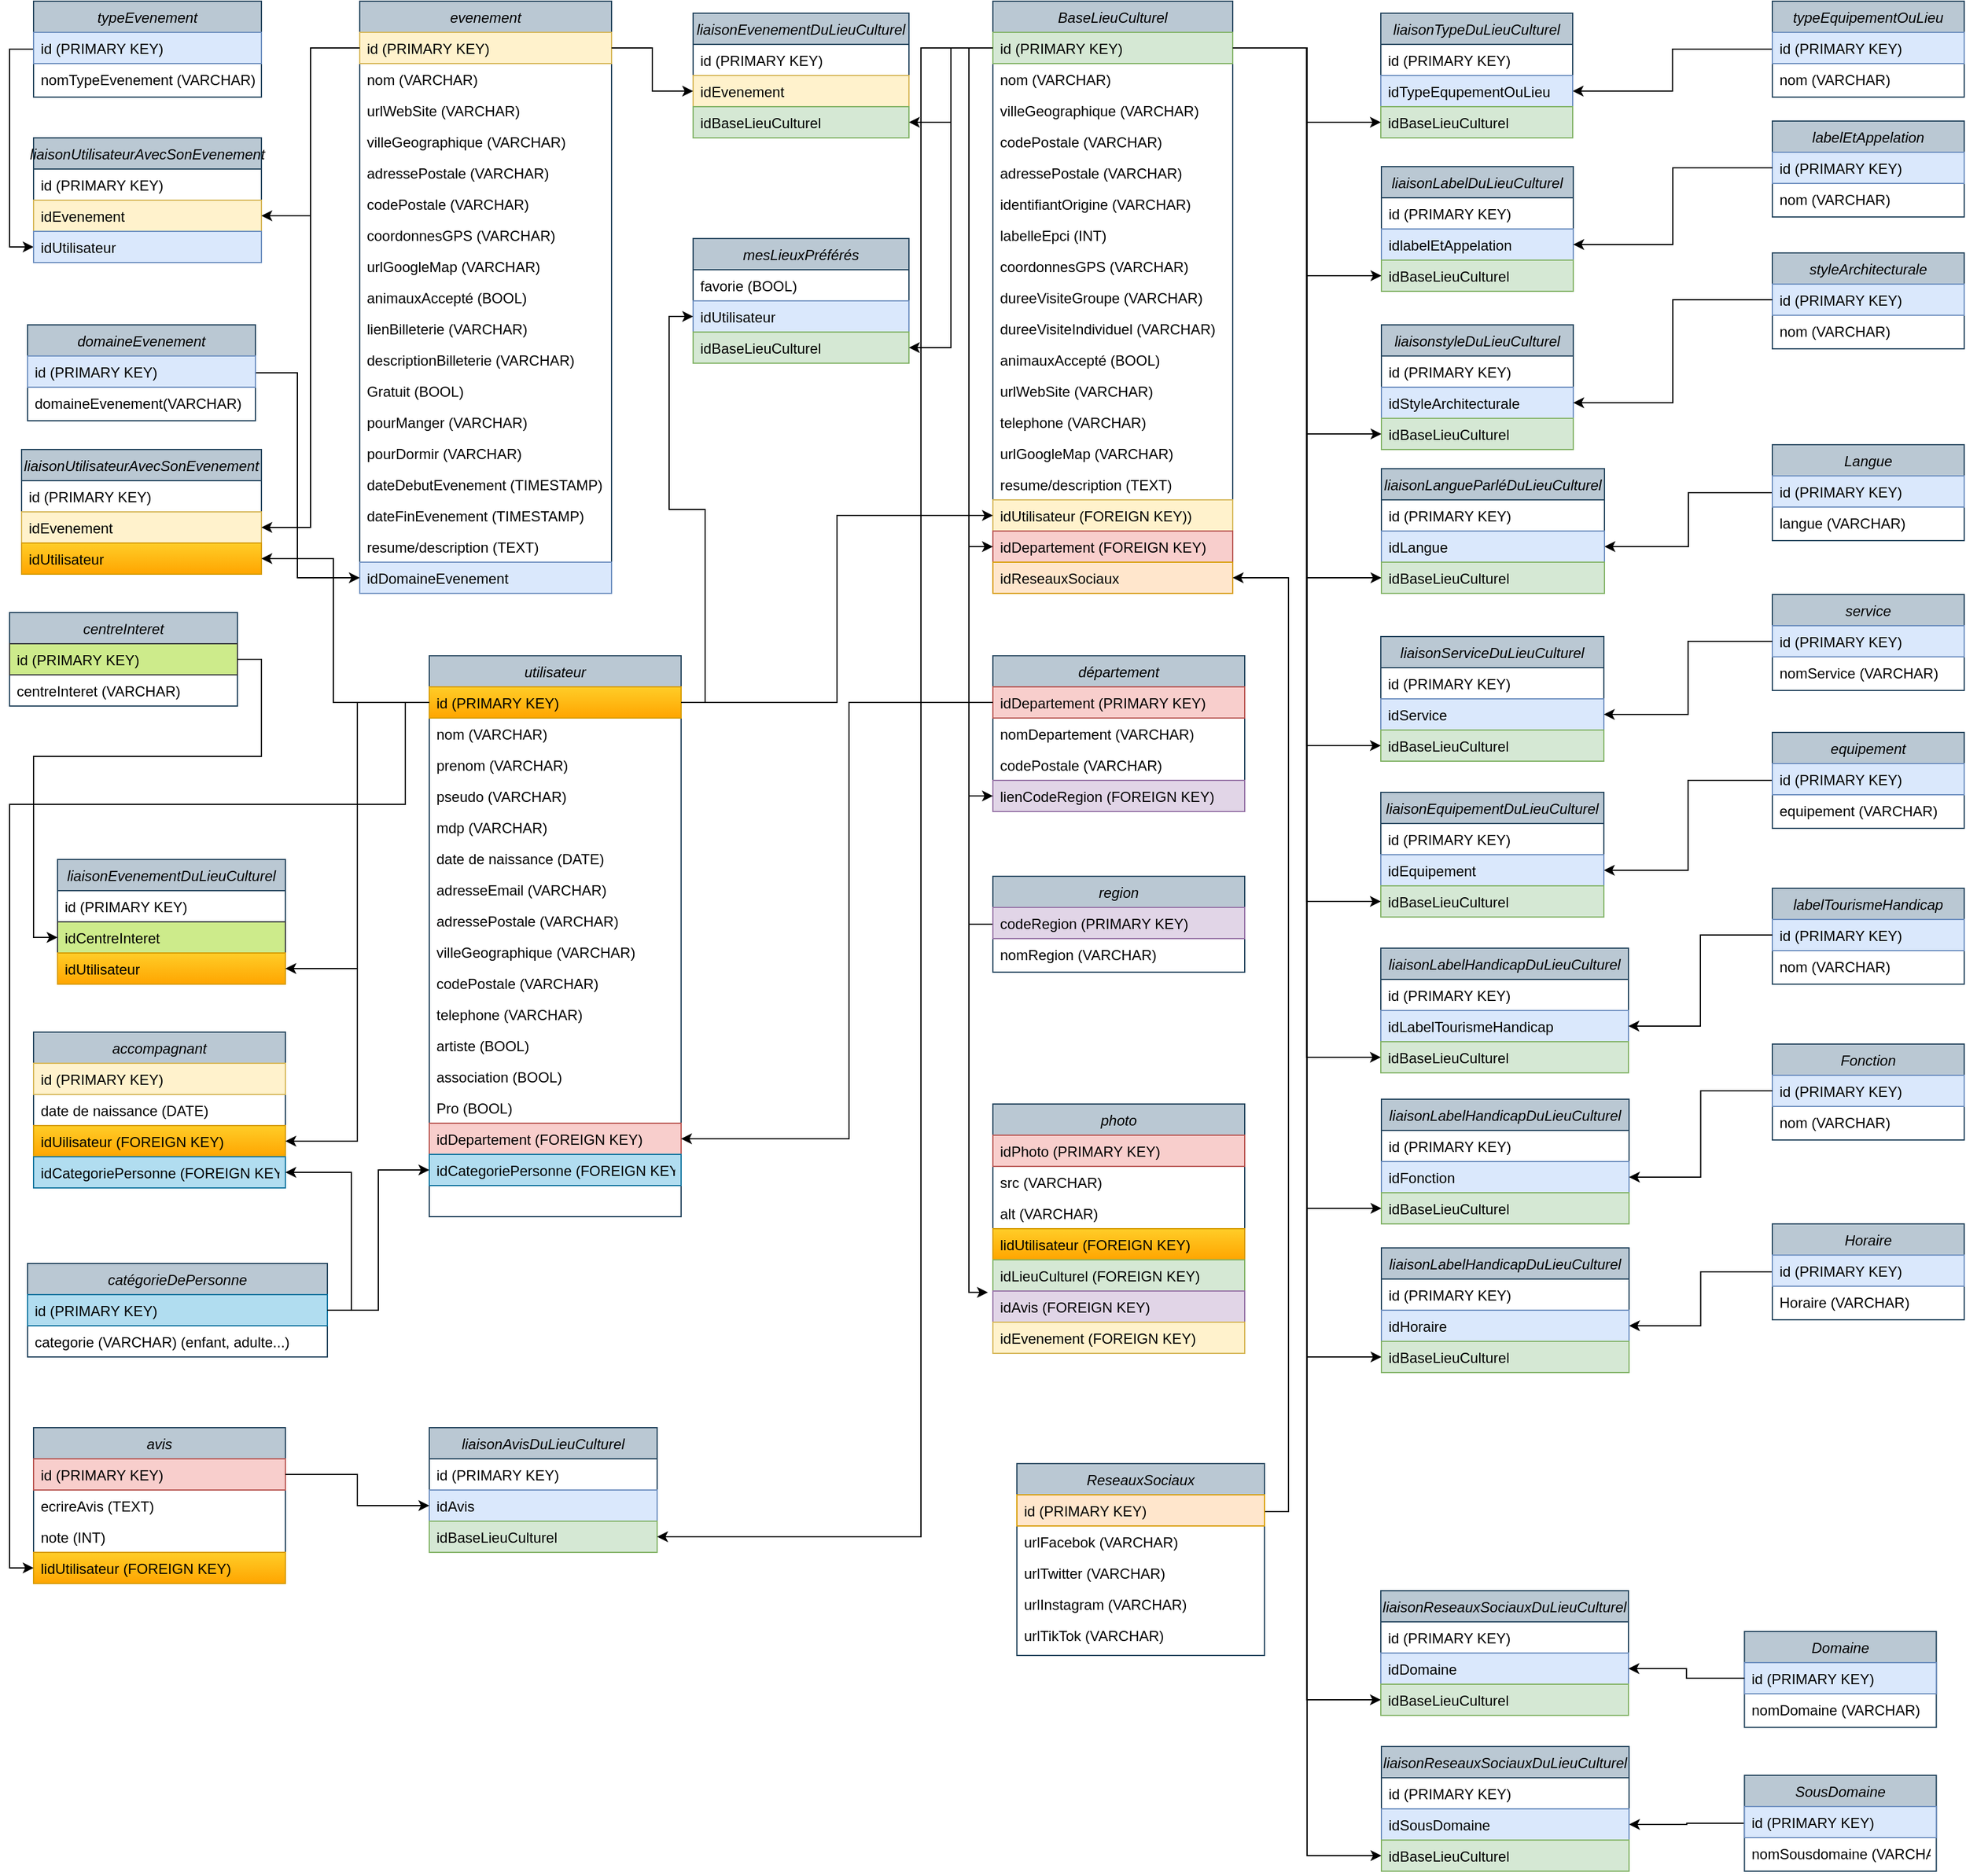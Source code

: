 <mxfile version="20.8.0" type="github">
  <diagram id="C5RBs43oDa-KdzZeNtuy" name="Page-1">
    <mxGraphModel dx="2123" dy="650" grid="0" gridSize="10" guides="1" tooltips="1" connect="1" arrows="1" fold="1" page="1" pageScale="1" pageWidth="1169" pageHeight="1654" math="0" shadow="0">
      <root>
        <mxCell id="WIyWlLk6GJQsqaUBKTNV-0" />
        <mxCell id="WIyWlLk6GJQsqaUBKTNV-1" parent="WIyWlLk6GJQsqaUBKTNV-0" />
        <mxCell id="zkfFHV4jXpPFQw0GAbJ--0" value="BaseLieuCulturel" style="swimlane;fontStyle=2;align=center;verticalAlign=top;childLayout=stackLayout;horizontal=1;startSize=26;horizontalStack=0;resizeParent=1;resizeLast=0;collapsible=1;marginBottom=0;rounded=0;shadow=0;strokeWidth=1;fillColor=#bac8d3;strokeColor=#23445d;" parent="WIyWlLk6GJQsqaUBKTNV-1" vertex="1">
          <mxGeometry x="10" y="10" width="200" height="494" as="geometry">
            <mxRectangle x="230" y="140" width="160" height="26" as="alternateBounds" />
          </mxGeometry>
        </mxCell>
        <mxCell id="zkfFHV4jXpPFQw0GAbJ--1" value="id (PRIMARY KEY)" style="text;align=left;verticalAlign=top;spacingLeft=4;spacingRight=4;overflow=hidden;rotatable=0;points=[[0,0.5],[1,0.5]];portConstraint=eastwest;fillColor=#d5e8d4;strokeColor=#82b366;" parent="zkfFHV4jXpPFQw0GAbJ--0" vertex="1">
          <mxGeometry y="26" width="200" height="26" as="geometry" />
        </mxCell>
        <mxCell id="zkfFHV4jXpPFQw0GAbJ--2" value="nom (VARCHAR)" style="text;align=left;verticalAlign=top;spacingLeft=4;spacingRight=4;overflow=hidden;rotatable=0;points=[[0,0.5],[1,0.5]];portConstraint=eastwest;rounded=0;shadow=0;html=0;" parent="zkfFHV4jXpPFQw0GAbJ--0" vertex="1">
          <mxGeometry y="52" width="200" height="26" as="geometry" />
        </mxCell>
        <mxCell id="zkfFHV4jXpPFQw0GAbJ--3" value="villeGeographique (VARCHAR)" style="text;align=left;verticalAlign=top;spacingLeft=4;spacingRight=4;overflow=hidden;rotatable=0;points=[[0,0.5],[1,0.5]];portConstraint=eastwest;rounded=0;shadow=0;html=0;" parent="zkfFHV4jXpPFQw0GAbJ--0" vertex="1">
          <mxGeometry y="78" width="200" height="26" as="geometry" />
        </mxCell>
        <mxCell id="HMZrfbXdjFFNRT5s40CG-38" value="codePostale (VARCHAR)" style="text;align=left;verticalAlign=top;spacingLeft=4;spacingRight=4;overflow=hidden;rotatable=0;points=[[0,0.5],[1,0.5]];portConstraint=eastwest;rounded=0;shadow=0;html=0;" parent="zkfFHV4jXpPFQw0GAbJ--0" vertex="1">
          <mxGeometry y="104" width="200" height="26" as="geometry" />
        </mxCell>
        <mxCell id="HMZrfbXdjFFNRT5s40CG-37" value="adressePostale (VARCHAR)" style="text;align=left;verticalAlign=top;spacingLeft=4;spacingRight=4;overflow=hidden;rotatable=0;points=[[0,0.5],[1,0.5]];portConstraint=eastwest;rounded=0;shadow=0;html=0;" parent="zkfFHV4jXpPFQw0GAbJ--0" vertex="1">
          <mxGeometry y="130" width="200" height="26" as="geometry" />
        </mxCell>
        <mxCell id="HMZrfbXdjFFNRT5s40CG-36" value="identifiantOrigine (VARCHAR)" style="text;align=left;verticalAlign=top;spacingLeft=4;spacingRight=4;overflow=hidden;rotatable=0;points=[[0,0.5],[1,0.5]];portConstraint=eastwest;rounded=0;shadow=0;html=0;" parent="zkfFHV4jXpPFQw0GAbJ--0" vertex="1">
          <mxGeometry y="156" width="200" height="26" as="geometry" />
        </mxCell>
        <mxCell id="HMZrfbXdjFFNRT5s40CG-35" value="labelleEpci (INT)" style="text;align=left;verticalAlign=top;spacingLeft=4;spacingRight=4;overflow=hidden;rotatable=0;points=[[0,0.5],[1,0.5]];portConstraint=eastwest;rounded=0;shadow=0;html=0;" parent="zkfFHV4jXpPFQw0GAbJ--0" vertex="1">
          <mxGeometry y="182" width="200" height="26" as="geometry" />
        </mxCell>
        <mxCell id="HMZrfbXdjFFNRT5s40CG-34" value="coordonnesGPS (VARCHAR)" style="text;align=left;verticalAlign=top;spacingLeft=4;spacingRight=4;overflow=hidden;rotatable=0;points=[[0,0.5],[1,0.5]];portConstraint=eastwest;rounded=0;shadow=0;html=0;" parent="zkfFHV4jXpPFQw0GAbJ--0" vertex="1">
          <mxGeometry y="208" width="200" height="26" as="geometry" />
        </mxCell>
        <mxCell id="HMZrfbXdjFFNRT5s40CG-33" value="dureeVisiteGroupe (VARCHAR)" style="text;align=left;verticalAlign=top;spacingLeft=4;spacingRight=4;overflow=hidden;rotatable=0;points=[[0,0.5],[1,0.5]];portConstraint=eastwest;rounded=0;shadow=0;html=0;" parent="zkfFHV4jXpPFQw0GAbJ--0" vertex="1">
          <mxGeometry y="234" width="200" height="26" as="geometry" />
        </mxCell>
        <mxCell id="HMZrfbXdjFFNRT5s40CG-32" value="dureeVisiteIndividuel (VARCHAR)" style="text;align=left;verticalAlign=top;spacingLeft=4;spacingRight=4;overflow=hidden;rotatable=0;points=[[0,0.5],[1,0.5]];portConstraint=eastwest;rounded=0;shadow=0;html=0;" parent="zkfFHV4jXpPFQw0GAbJ--0" vertex="1">
          <mxGeometry y="260" width="200" height="26" as="geometry" />
        </mxCell>
        <mxCell id="HMZrfbXdjFFNRT5s40CG-40" value="animauxAccepté (BOOL)&#xa;" style="text;align=left;verticalAlign=top;spacingLeft=4;spacingRight=4;overflow=hidden;rotatable=0;points=[[0,0.5],[1,0.5]];portConstraint=eastwest;rounded=0;shadow=0;html=0;" parent="zkfFHV4jXpPFQw0GAbJ--0" vertex="1">
          <mxGeometry y="286" width="200" height="26" as="geometry" />
        </mxCell>
        <mxCell id="HMZrfbXdjFFNRT5s40CG-39" value="urlWebSite (VARCHAR)" style="text;align=left;verticalAlign=top;spacingLeft=4;spacingRight=4;overflow=hidden;rotatable=0;points=[[0,0.5],[1,0.5]];portConstraint=eastwest;rounded=0;shadow=0;html=0;" parent="zkfFHV4jXpPFQw0GAbJ--0" vertex="1">
          <mxGeometry y="312" width="200" height="26" as="geometry" />
        </mxCell>
        <mxCell id="HMZrfbXdjFFNRT5s40CG-42" value="telephone (VARCHAR)" style="text;align=left;verticalAlign=top;spacingLeft=4;spacingRight=4;overflow=hidden;rotatable=0;points=[[0,0.5],[1,0.5]];portConstraint=eastwest;rounded=0;shadow=0;html=0;" parent="zkfFHV4jXpPFQw0GAbJ--0" vertex="1">
          <mxGeometry y="338" width="200" height="26" as="geometry" />
        </mxCell>
        <mxCell id="HMZrfbXdjFFNRT5s40CG-41" value="urlGoogleMap (VARCHAR)" style="text;align=left;verticalAlign=top;spacingLeft=4;spacingRight=4;overflow=hidden;rotatable=0;points=[[0,0.5],[1,0.5]];portConstraint=eastwest;rounded=0;shadow=0;html=0;" parent="zkfFHV4jXpPFQw0GAbJ--0" vertex="1">
          <mxGeometry y="364" width="200" height="26" as="geometry" />
        </mxCell>
        <mxCell id="HMZrfbXdjFFNRT5s40CG-44" value="resume/description (TEXT)" style="text;align=left;verticalAlign=top;spacingLeft=4;spacingRight=4;overflow=hidden;rotatable=0;points=[[0,0.5],[1,0.5]];portConstraint=eastwest;rounded=0;shadow=0;html=0;" parent="zkfFHV4jXpPFQw0GAbJ--0" vertex="1">
          <mxGeometry y="390" width="200" height="26" as="geometry" />
        </mxCell>
        <mxCell id="HMZrfbXdjFFNRT5s40CG-258" value="idUtilisateur (FOREIGN KEY))" style="text;align=left;verticalAlign=top;spacingLeft=4;spacingRight=4;overflow=hidden;rotatable=0;points=[[0,0.5],[1,0.5]];portConstraint=eastwest;fillColor=#fff2cc;strokeColor=#d6b656;" parent="zkfFHV4jXpPFQw0GAbJ--0" vertex="1">
          <mxGeometry y="416" width="200" height="26" as="geometry" />
        </mxCell>
        <mxCell id="HMZrfbXdjFFNRT5s40CG-206" value="idDepartement (FOREIGN KEY)" style="text;align=left;verticalAlign=top;spacingLeft=4;spacingRight=4;overflow=hidden;rotatable=0;points=[[0,0.5],[1,0.5]];portConstraint=eastwest;fillColor=#f8cecc;strokeColor=#b85450;" parent="zkfFHV4jXpPFQw0GAbJ--0" vertex="1">
          <mxGeometry y="442" width="200" height="26" as="geometry" />
        </mxCell>
        <mxCell id="HMZrfbXdjFFNRT5s40CG-300" value="idReseauxSociaux" style="text;align=left;verticalAlign=top;spacingLeft=4;spacingRight=4;overflow=hidden;rotatable=0;points=[[0,0.5],[1,0.5]];portConstraint=eastwest;rounded=0;shadow=0;html=0;fillColor=#ffe6cc;strokeColor=#d79b00;" parent="zkfFHV4jXpPFQw0GAbJ--0" vertex="1">
          <mxGeometry y="468" width="200" height="26" as="geometry" />
        </mxCell>
        <mxCell id="HMZrfbXdjFFNRT5s40CG-52" style="edgeStyle=orthogonalEdgeStyle;rounded=0;orthogonalLoop=1;jettySize=auto;html=1;exitX=0;exitY=0.5;exitDx=0;exitDy=0;entryX=1;entryY=0.5;entryDx=0;entryDy=0;" parent="WIyWlLk6GJQsqaUBKTNV-1" source="HMZrfbXdjFFNRT5s40CG-0" target="HMZrfbXdjFFNRT5s40CG-18" edge="1">
          <mxGeometry relative="1" as="geometry" />
        </mxCell>
        <mxCell id="HMZrfbXdjFFNRT5s40CG-0" value="typeEquipementOuLieu" style="swimlane;fontStyle=2;align=center;verticalAlign=top;childLayout=stackLayout;horizontal=1;startSize=26;horizontalStack=0;resizeParent=1;resizeLast=0;collapsible=1;marginBottom=0;rounded=0;shadow=0;strokeWidth=1;fillColor=#bac8d3;strokeColor=#23445d;" parent="WIyWlLk6GJQsqaUBKTNV-1" vertex="1">
          <mxGeometry x="660" y="10" width="160" height="80" as="geometry">
            <mxRectangle x="230" y="140" width="160" height="26" as="alternateBounds" />
          </mxGeometry>
        </mxCell>
        <mxCell id="HMZrfbXdjFFNRT5s40CG-1" value="id (PRIMARY KEY)" style="text;align=left;verticalAlign=top;spacingLeft=4;spacingRight=4;overflow=hidden;rotatable=0;points=[[0,0.5],[1,0.5]];portConstraint=eastwest;fillColor=#dae8fc;strokeColor=#6c8ebf;" parent="HMZrfbXdjFFNRT5s40CG-0" vertex="1">
          <mxGeometry y="26" width="160" height="26" as="geometry" />
        </mxCell>
        <mxCell id="HMZrfbXdjFFNRT5s40CG-2" value="nom (VARCHAR)" style="text;align=left;verticalAlign=top;spacingLeft=4;spacingRight=4;overflow=hidden;rotatable=0;points=[[0,0.5],[1,0.5]];portConstraint=eastwest;rounded=0;shadow=0;html=0;" parent="HMZrfbXdjFFNRT5s40CG-0" vertex="1">
          <mxGeometry y="52" width="160" height="26" as="geometry" />
        </mxCell>
        <mxCell id="HMZrfbXdjFFNRT5s40CG-16" value="liaisonTypeDuLieuCulturel" style="swimlane;fontStyle=2;align=center;verticalAlign=top;childLayout=stackLayout;horizontal=1;startSize=26;horizontalStack=0;resizeParent=1;resizeLast=0;collapsible=1;marginBottom=0;rounded=0;shadow=0;strokeWidth=1;fillColor=#bac8d3;strokeColor=#23445d;" parent="WIyWlLk6GJQsqaUBKTNV-1" vertex="1">
          <mxGeometry x="333.5" y="20" width="160" height="104" as="geometry">
            <mxRectangle x="230" y="140" width="160" height="26" as="alternateBounds" />
          </mxGeometry>
        </mxCell>
        <mxCell id="HMZrfbXdjFFNRT5s40CG-17" value="id (PRIMARY KEY)" style="text;align=left;verticalAlign=top;spacingLeft=4;spacingRight=4;overflow=hidden;rotatable=0;points=[[0,0.5],[1,0.5]];portConstraint=eastwest;" parent="HMZrfbXdjFFNRT5s40CG-16" vertex="1">
          <mxGeometry y="26" width="160" height="26" as="geometry" />
        </mxCell>
        <mxCell id="HMZrfbXdjFFNRT5s40CG-18" value="idTypeEqupementOuLieu" style="text;align=left;verticalAlign=top;spacingLeft=4;spacingRight=4;overflow=hidden;rotatable=0;points=[[0,0.5],[1,0.5]];portConstraint=eastwest;rounded=0;shadow=0;html=0;fillColor=#dae8fc;strokeColor=#6c8ebf;" parent="HMZrfbXdjFFNRT5s40CG-16" vertex="1">
          <mxGeometry y="52" width="160" height="26" as="geometry" />
        </mxCell>
        <mxCell id="HMZrfbXdjFFNRT5s40CG-19" value="idBaseLieuCulturel" style="text;align=left;verticalAlign=top;spacingLeft=4;spacingRight=4;overflow=hidden;rotatable=0;points=[[0,0.5],[1,0.5]];portConstraint=eastwest;rounded=0;shadow=0;html=0;fillColor=#d5e8d4;strokeColor=#82b366;" parent="HMZrfbXdjFFNRT5s40CG-16" vertex="1">
          <mxGeometry y="78" width="160" height="26" as="geometry" />
        </mxCell>
        <mxCell id="HMZrfbXdjFFNRT5s40CG-23" value="liaisonLabelDuLieuCulturel" style="swimlane;fontStyle=2;align=center;verticalAlign=top;childLayout=stackLayout;horizontal=1;startSize=26;horizontalStack=0;resizeParent=1;resizeLast=0;collapsible=1;marginBottom=0;rounded=0;shadow=0;strokeWidth=1;fillColor=#bac8d3;strokeColor=#23445d;" parent="WIyWlLk6GJQsqaUBKTNV-1" vertex="1">
          <mxGeometry x="334" y="148" width="160" height="104" as="geometry">
            <mxRectangle x="230" y="140" width="160" height="26" as="alternateBounds" />
          </mxGeometry>
        </mxCell>
        <mxCell id="HMZrfbXdjFFNRT5s40CG-24" value="id (PRIMARY KEY)" style="text;align=left;verticalAlign=top;spacingLeft=4;spacingRight=4;overflow=hidden;rotatable=0;points=[[0,0.5],[1,0.5]];portConstraint=eastwest;" parent="HMZrfbXdjFFNRT5s40CG-23" vertex="1">
          <mxGeometry y="26" width="160" height="26" as="geometry" />
        </mxCell>
        <mxCell id="HMZrfbXdjFFNRT5s40CG-25" value="idlabelEtAppelation" style="text;align=left;verticalAlign=top;spacingLeft=4;spacingRight=4;overflow=hidden;rotatable=0;points=[[0,0.5],[1,0.5]];portConstraint=eastwest;rounded=0;shadow=0;html=0;fillColor=#dae8fc;strokeColor=#6c8ebf;" parent="HMZrfbXdjFFNRT5s40CG-23" vertex="1">
          <mxGeometry y="52" width="160" height="26" as="geometry" />
        </mxCell>
        <mxCell id="HMZrfbXdjFFNRT5s40CG-26" value="idBaseLieuCulturel" style="text;align=left;verticalAlign=top;spacingLeft=4;spacingRight=4;overflow=hidden;rotatable=0;points=[[0,0.5],[1,0.5]];portConstraint=eastwest;rounded=0;shadow=0;html=0;fillColor=#d5e8d4;strokeColor=#82b366;" parent="HMZrfbXdjFFNRT5s40CG-23" vertex="1">
          <mxGeometry y="78" width="160" height="26" as="geometry" />
        </mxCell>
        <mxCell id="HMZrfbXdjFFNRT5s40CG-27" value="labelEtAppelation" style="swimlane;fontStyle=2;align=center;verticalAlign=top;childLayout=stackLayout;horizontal=1;startSize=26;horizontalStack=0;resizeParent=1;resizeLast=0;collapsible=1;marginBottom=0;rounded=0;shadow=0;strokeWidth=1;fillColor=#bac8d3;strokeColor=#23445d;" parent="WIyWlLk6GJQsqaUBKTNV-1" vertex="1">
          <mxGeometry x="660" y="110" width="160" height="80" as="geometry">
            <mxRectangle x="230" y="140" width="160" height="26" as="alternateBounds" />
          </mxGeometry>
        </mxCell>
        <mxCell id="HMZrfbXdjFFNRT5s40CG-28" value="id (PRIMARY KEY)" style="text;align=left;verticalAlign=top;spacingLeft=4;spacingRight=4;overflow=hidden;rotatable=0;points=[[0,0.5],[1,0.5]];portConstraint=eastwest;fillColor=#dae8fc;strokeColor=#6c8ebf;" parent="HMZrfbXdjFFNRT5s40CG-27" vertex="1">
          <mxGeometry y="26" width="160" height="26" as="geometry" />
        </mxCell>
        <mxCell id="HMZrfbXdjFFNRT5s40CG-29" value="nom (VARCHAR)" style="text;align=left;verticalAlign=top;spacingLeft=4;spacingRight=4;overflow=hidden;rotatable=0;points=[[0,0.5],[1,0.5]];portConstraint=eastwest;rounded=0;shadow=0;html=0;" parent="HMZrfbXdjFFNRT5s40CG-27" vertex="1">
          <mxGeometry y="52" width="160" height="26" as="geometry" />
        </mxCell>
        <mxCell id="HMZrfbXdjFFNRT5s40CG-30" style="edgeStyle=orthogonalEdgeStyle;rounded=0;orthogonalLoop=1;jettySize=auto;html=1;exitX=0;exitY=0.5;exitDx=0;exitDy=0;entryX=1;entryY=0.5;entryDx=0;entryDy=0;" parent="WIyWlLk6GJQsqaUBKTNV-1" source="HMZrfbXdjFFNRT5s40CG-28" target="HMZrfbXdjFFNRT5s40CG-25" edge="1">
          <mxGeometry relative="1" as="geometry" />
        </mxCell>
        <mxCell id="HMZrfbXdjFFNRT5s40CG-45" value="styleArchitecturale" style="swimlane;fontStyle=2;align=center;verticalAlign=top;childLayout=stackLayout;horizontal=1;startSize=26;horizontalStack=0;resizeParent=1;resizeLast=0;collapsible=1;marginBottom=0;rounded=0;shadow=0;strokeWidth=1;fillColor=#bac8d3;strokeColor=#23445d;" parent="WIyWlLk6GJQsqaUBKTNV-1" vertex="1">
          <mxGeometry x="660" y="220" width="160" height="80" as="geometry">
            <mxRectangle x="230" y="140" width="160" height="26" as="alternateBounds" />
          </mxGeometry>
        </mxCell>
        <mxCell id="HMZrfbXdjFFNRT5s40CG-46" value="id (PRIMARY KEY)" style="text;align=left;verticalAlign=top;spacingLeft=4;spacingRight=4;overflow=hidden;rotatable=0;points=[[0,0.5],[1,0.5]];portConstraint=eastwest;fillColor=#dae8fc;strokeColor=#6c8ebf;" parent="HMZrfbXdjFFNRT5s40CG-45" vertex="1">
          <mxGeometry y="26" width="160" height="26" as="geometry" />
        </mxCell>
        <mxCell id="HMZrfbXdjFFNRT5s40CG-47" value="nom (VARCHAR)" style="text;align=left;verticalAlign=top;spacingLeft=4;spacingRight=4;overflow=hidden;rotatable=0;points=[[0,0.5],[1,0.5]];portConstraint=eastwest;rounded=0;shadow=0;html=0;" parent="HMZrfbXdjFFNRT5s40CG-45" vertex="1">
          <mxGeometry y="52" width="160" height="26" as="geometry" />
        </mxCell>
        <mxCell id="HMZrfbXdjFFNRT5s40CG-48" value="liaisonstyleDuLieuCulturel" style="swimlane;fontStyle=2;align=center;verticalAlign=top;childLayout=stackLayout;horizontal=1;startSize=26;horizontalStack=0;resizeParent=1;resizeLast=0;collapsible=1;marginBottom=0;rounded=0;shadow=0;strokeWidth=1;fillColor=#bac8d3;strokeColor=#23445d;" parent="WIyWlLk6GJQsqaUBKTNV-1" vertex="1">
          <mxGeometry x="334" y="280" width="160" height="104" as="geometry">
            <mxRectangle x="230" y="140" width="160" height="26" as="alternateBounds" />
          </mxGeometry>
        </mxCell>
        <mxCell id="HMZrfbXdjFFNRT5s40CG-49" value="id (PRIMARY KEY)" style="text;align=left;verticalAlign=top;spacingLeft=4;spacingRight=4;overflow=hidden;rotatable=0;points=[[0,0.5],[1,0.5]];portConstraint=eastwest;" parent="HMZrfbXdjFFNRT5s40CG-48" vertex="1">
          <mxGeometry y="26" width="160" height="26" as="geometry" />
        </mxCell>
        <mxCell id="HMZrfbXdjFFNRT5s40CG-50" value="idStyleArchitecturale" style="text;align=left;verticalAlign=top;spacingLeft=4;spacingRight=4;overflow=hidden;rotatable=0;points=[[0,0.5],[1,0.5]];portConstraint=eastwest;rounded=0;shadow=0;html=0;fillColor=#dae8fc;strokeColor=#6c8ebf;" parent="HMZrfbXdjFFNRT5s40CG-48" vertex="1">
          <mxGeometry y="52" width="160" height="26" as="geometry" />
        </mxCell>
        <mxCell id="HMZrfbXdjFFNRT5s40CG-51" value="idBaseLieuCulturel" style="text;align=left;verticalAlign=top;spacingLeft=4;spacingRight=4;overflow=hidden;rotatable=0;points=[[0,0.5],[1,0.5]];portConstraint=eastwest;rounded=0;shadow=0;html=0;fillColor=#d5e8d4;strokeColor=#82b366;" parent="HMZrfbXdjFFNRT5s40CG-48" vertex="1">
          <mxGeometry y="78" width="160" height="26" as="geometry" />
        </mxCell>
        <mxCell id="HMZrfbXdjFFNRT5s40CG-53" style="edgeStyle=orthogonalEdgeStyle;rounded=0;orthogonalLoop=1;jettySize=auto;html=1;exitX=1;exitY=0.5;exitDx=0;exitDy=0;" parent="WIyWlLk6GJQsqaUBKTNV-1" source="zkfFHV4jXpPFQw0GAbJ--1" target="HMZrfbXdjFFNRT5s40CG-19" edge="1">
          <mxGeometry relative="1" as="geometry" />
        </mxCell>
        <mxCell id="HMZrfbXdjFFNRT5s40CG-54" style="edgeStyle=orthogonalEdgeStyle;rounded=0;orthogonalLoop=1;jettySize=auto;html=1;exitX=1;exitY=0.5;exitDx=0;exitDy=0;" parent="WIyWlLk6GJQsqaUBKTNV-1" source="zkfFHV4jXpPFQw0GAbJ--1" target="HMZrfbXdjFFNRT5s40CG-26" edge="1">
          <mxGeometry relative="1" as="geometry" />
        </mxCell>
        <mxCell id="HMZrfbXdjFFNRT5s40CG-55" style="edgeStyle=orthogonalEdgeStyle;rounded=0;orthogonalLoop=1;jettySize=auto;html=1;exitX=1;exitY=0.5;exitDx=0;exitDy=0;entryX=0;entryY=0.5;entryDx=0;entryDy=0;" parent="WIyWlLk6GJQsqaUBKTNV-1" source="zkfFHV4jXpPFQw0GAbJ--1" target="HMZrfbXdjFFNRT5s40CG-51" edge="1">
          <mxGeometry relative="1" as="geometry" />
        </mxCell>
        <mxCell id="HMZrfbXdjFFNRT5s40CG-56" style="edgeStyle=orthogonalEdgeStyle;rounded=0;orthogonalLoop=1;jettySize=auto;html=1;exitX=0;exitY=0.5;exitDx=0;exitDy=0;entryX=1;entryY=0.5;entryDx=0;entryDy=0;" parent="WIyWlLk6GJQsqaUBKTNV-1" source="HMZrfbXdjFFNRT5s40CG-46" target="HMZrfbXdjFFNRT5s40CG-50" edge="1">
          <mxGeometry relative="1" as="geometry" />
        </mxCell>
        <mxCell id="HMZrfbXdjFFNRT5s40CG-64" style="edgeStyle=orthogonalEdgeStyle;rounded=0;orthogonalLoop=1;jettySize=auto;html=1;exitX=0;exitY=0.5;exitDx=0;exitDy=0;entryX=1;entryY=0.5;entryDx=0;entryDy=0;" parent="WIyWlLk6GJQsqaUBKTNV-1" source="HMZrfbXdjFFNRT5s40CG-57" target="HMZrfbXdjFFNRT5s40CG-62" edge="1">
          <mxGeometry relative="1" as="geometry" />
        </mxCell>
        <mxCell id="HMZrfbXdjFFNRT5s40CG-57" value="Langue" style="swimlane;fontStyle=2;align=center;verticalAlign=top;childLayout=stackLayout;horizontal=1;startSize=26;horizontalStack=0;resizeParent=1;resizeLast=0;collapsible=1;marginBottom=0;rounded=0;shadow=0;strokeWidth=1;fillColor=#bac8d3;strokeColor=#23445d;" parent="WIyWlLk6GJQsqaUBKTNV-1" vertex="1">
          <mxGeometry x="660" y="380" width="160" height="80" as="geometry">
            <mxRectangle x="230" y="140" width="160" height="26" as="alternateBounds" />
          </mxGeometry>
        </mxCell>
        <mxCell id="HMZrfbXdjFFNRT5s40CG-58" value="id (PRIMARY KEY)" style="text;align=left;verticalAlign=top;spacingLeft=4;spacingRight=4;overflow=hidden;rotatable=0;points=[[0,0.5],[1,0.5]];portConstraint=eastwest;fillColor=#dae8fc;strokeColor=#6c8ebf;" parent="HMZrfbXdjFFNRT5s40CG-57" vertex="1">
          <mxGeometry y="26" width="160" height="26" as="geometry" />
        </mxCell>
        <mxCell id="HMZrfbXdjFFNRT5s40CG-59" value="langue (VARCHAR)" style="text;align=left;verticalAlign=top;spacingLeft=4;spacingRight=4;overflow=hidden;rotatable=0;points=[[0,0.5],[1,0.5]];portConstraint=eastwest;rounded=0;shadow=0;html=0;" parent="HMZrfbXdjFFNRT5s40CG-57" vertex="1">
          <mxGeometry y="52" width="160" height="26" as="geometry" />
        </mxCell>
        <mxCell id="HMZrfbXdjFFNRT5s40CG-60" value="liaisonLangueParléDuLieuCulturel" style="swimlane;fontStyle=2;align=center;verticalAlign=top;childLayout=stackLayout;horizontal=1;startSize=26;horizontalStack=0;resizeParent=1;resizeLast=0;collapsible=1;marginBottom=0;rounded=0;shadow=0;strokeWidth=1;fillColor=#bac8d3;strokeColor=#23445d;" parent="WIyWlLk6GJQsqaUBKTNV-1" vertex="1">
          <mxGeometry x="334" y="400" width="186" height="104" as="geometry">
            <mxRectangle x="230" y="140" width="160" height="26" as="alternateBounds" />
          </mxGeometry>
        </mxCell>
        <mxCell id="HMZrfbXdjFFNRT5s40CG-61" value="id (PRIMARY KEY)" style="text;align=left;verticalAlign=top;spacingLeft=4;spacingRight=4;overflow=hidden;rotatable=0;points=[[0,0.5],[1,0.5]];portConstraint=eastwest;" parent="HMZrfbXdjFFNRT5s40CG-60" vertex="1">
          <mxGeometry y="26" width="186" height="26" as="geometry" />
        </mxCell>
        <mxCell id="HMZrfbXdjFFNRT5s40CG-62" value="idLangue" style="text;align=left;verticalAlign=top;spacingLeft=4;spacingRight=4;overflow=hidden;rotatable=0;points=[[0,0.5],[1,0.5]];portConstraint=eastwest;rounded=0;shadow=0;html=0;fillColor=#dae8fc;strokeColor=#6c8ebf;" parent="HMZrfbXdjFFNRT5s40CG-60" vertex="1">
          <mxGeometry y="52" width="186" height="26" as="geometry" />
        </mxCell>
        <mxCell id="HMZrfbXdjFFNRT5s40CG-63" value="idBaseLieuCulturel" style="text;align=left;verticalAlign=top;spacingLeft=4;spacingRight=4;overflow=hidden;rotatable=0;points=[[0,0.5],[1,0.5]];portConstraint=eastwest;rounded=0;shadow=0;html=0;fillColor=#d5e8d4;strokeColor=#82b366;" parent="HMZrfbXdjFFNRT5s40CG-60" vertex="1">
          <mxGeometry y="78" width="186" height="26" as="geometry" />
        </mxCell>
        <mxCell id="HMZrfbXdjFFNRT5s40CG-65" style="edgeStyle=orthogonalEdgeStyle;rounded=0;orthogonalLoop=1;jettySize=auto;html=1;exitX=1;exitY=0.5;exitDx=0;exitDy=0;entryX=0;entryY=0.5;entryDx=0;entryDy=0;" parent="WIyWlLk6GJQsqaUBKTNV-1" source="zkfFHV4jXpPFQw0GAbJ--1" target="HMZrfbXdjFFNRT5s40CG-63" edge="1">
          <mxGeometry relative="1" as="geometry" />
        </mxCell>
        <mxCell id="HMZrfbXdjFFNRT5s40CG-66" value="service" style="swimlane;fontStyle=2;align=center;verticalAlign=top;childLayout=stackLayout;horizontal=1;startSize=26;horizontalStack=0;resizeParent=1;resizeLast=0;collapsible=1;marginBottom=0;rounded=0;shadow=0;strokeWidth=1;fillColor=#bac8d3;strokeColor=#23445d;" parent="WIyWlLk6GJQsqaUBKTNV-1" vertex="1">
          <mxGeometry x="660" y="505" width="160" height="80" as="geometry">
            <mxRectangle x="230" y="140" width="160" height="26" as="alternateBounds" />
          </mxGeometry>
        </mxCell>
        <mxCell id="HMZrfbXdjFFNRT5s40CG-67" value="id (PRIMARY KEY)" style="text;align=left;verticalAlign=top;spacingLeft=4;spacingRight=4;overflow=hidden;rotatable=0;points=[[0,0.5],[1,0.5]];portConstraint=eastwest;fillColor=#dae8fc;strokeColor=#6c8ebf;" parent="HMZrfbXdjFFNRT5s40CG-66" vertex="1">
          <mxGeometry y="26" width="160" height="26" as="geometry" />
        </mxCell>
        <mxCell id="HMZrfbXdjFFNRT5s40CG-68" value="nomService (VARCHAR)" style="text;align=left;verticalAlign=top;spacingLeft=4;spacingRight=4;overflow=hidden;rotatable=0;points=[[0,0.5],[1,0.5]];portConstraint=eastwest;rounded=0;shadow=0;html=0;" parent="HMZrfbXdjFFNRT5s40CG-66" vertex="1">
          <mxGeometry y="52" width="160" height="26" as="geometry" />
        </mxCell>
        <mxCell id="HMZrfbXdjFFNRT5s40CG-69" value="liaisonServiceDuLieuCulturel" style="swimlane;fontStyle=2;align=center;verticalAlign=top;childLayout=stackLayout;horizontal=1;startSize=26;horizontalStack=0;resizeParent=1;resizeLast=0;collapsible=1;marginBottom=0;rounded=0;shadow=0;strokeWidth=1;fillColor=#bac8d3;strokeColor=#23445d;" parent="WIyWlLk6GJQsqaUBKTNV-1" vertex="1">
          <mxGeometry x="333.5" y="540" width="186" height="104" as="geometry">
            <mxRectangle x="230" y="140" width="160" height="26" as="alternateBounds" />
          </mxGeometry>
        </mxCell>
        <mxCell id="HMZrfbXdjFFNRT5s40CG-70" value="id (PRIMARY KEY)" style="text;align=left;verticalAlign=top;spacingLeft=4;spacingRight=4;overflow=hidden;rotatable=0;points=[[0,0.5],[1,0.5]];portConstraint=eastwest;" parent="HMZrfbXdjFFNRT5s40CG-69" vertex="1">
          <mxGeometry y="26" width="186" height="26" as="geometry" />
        </mxCell>
        <mxCell id="HMZrfbXdjFFNRT5s40CG-71" value="idService" style="text;align=left;verticalAlign=top;spacingLeft=4;spacingRight=4;overflow=hidden;rotatable=0;points=[[0,0.5],[1,0.5]];portConstraint=eastwest;rounded=0;shadow=0;html=0;fillColor=#dae8fc;strokeColor=#6c8ebf;" parent="HMZrfbXdjFFNRT5s40CG-69" vertex="1">
          <mxGeometry y="52" width="186" height="26" as="geometry" />
        </mxCell>
        <mxCell id="HMZrfbXdjFFNRT5s40CG-72" value="idBaseLieuCulturel" style="text;align=left;verticalAlign=top;spacingLeft=4;spacingRight=4;overflow=hidden;rotatable=0;points=[[0,0.5],[1,0.5]];portConstraint=eastwest;rounded=0;shadow=0;html=0;fillColor=#d5e8d4;strokeColor=#82b366;" parent="HMZrfbXdjFFNRT5s40CG-69" vertex="1">
          <mxGeometry y="78" width="186" height="26" as="geometry" />
        </mxCell>
        <mxCell id="HMZrfbXdjFFNRT5s40CG-73" style="edgeStyle=orthogonalEdgeStyle;rounded=0;orthogonalLoop=1;jettySize=auto;html=1;exitX=0;exitY=0.5;exitDx=0;exitDy=0;entryX=1;entryY=0.5;entryDx=0;entryDy=0;" parent="WIyWlLk6GJQsqaUBKTNV-1" source="HMZrfbXdjFFNRT5s40CG-67" target="HMZrfbXdjFFNRT5s40CG-71" edge="1">
          <mxGeometry relative="1" as="geometry" />
        </mxCell>
        <mxCell id="HMZrfbXdjFFNRT5s40CG-74" style="edgeStyle=orthogonalEdgeStyle;rounded=0;orthogonalLoop=1;jettySize=auto;html=1;exitX=1;exitY=0.5;exitDx=0;exitDy=0;entryX=0;entryY=0.5;entryDx=0;entryDy=0;" parent="WIyWlLk6GJQsqaUBKTNV-1" source="zkfFHV4jXpPFQw0GAbJ--1" target="HMZrfbXdjFFNRT5s40CG-72" edge="1">
          <mxGeometry relative="1" as="geometry" />
        </mxCell>
        <mxCell id="HMZrfbXdjFFNRT5s40CG-82" style="edgeStyle=orthogonalEdgeStyle;rounded=0;orthogonalLoop=1;jettySize=auto;html=1;exitX=0;exitY=0.5;exitDx=0;exitDy=0;" parent="WIyWlLk6GJQsqaUBKTNV-1" source="HMZrfbXdjFFNRT5s40CG-75" target="HMZrfbXdjFFNRT5s40CG-80" edge="1">
          <mxGeometry relative="1" as="geometry" />
        </mxCell>
        <mxCell id="HMZrfbXdjFFNRT5s40CG-75" value="equipement" style="swimlane;fontStyle=2;align=center;verticalAlign=top;childLayout=stackLayout;horizontal=1;startSize=26;horizontalStack=0;resizeParent=1;resizeLast=0;collapsible=1;marginBottom=0;rounded=0;shadow=0;strokeWidth=1;fillColor=#bac8d3;strokeColor=#23445d;" parent="WIyWlLk6GJQsqaUBKTNV-1" vertex="1">
          <mxGeometry x="660" y="620" width="160" height="80" as="geometry">
            <mxRectangle x="230" y="140" width="160" height="26" as="alternateBounds" />
          </mxGeometry>
        </mxCell>
        <mxCell id="HMZrfbXdjFFNRT5s40CG-76" value="id (PRIMARY KEY)" style="text;align=left;verticalAlign=top;spacingLeft=4;spacingRight=4;overflow=hidden;rotatable=0;points=[[0,0.5],[1,0.5]];portConstraint=eastwest;fillColor=#dae8fc;strokeColor=#6c8ebf;" parent="HMZrfbXdjFFNRT5s40CG-75" vertex="1">
          <mxGeometry y="26" width="160" height="26" as="geometry" />
        </mxCell>
        <mxCell id="HMZrfbXdjFFNRT5s40CG-77" value="equipement (VARCHAR)" style="text;align=left;verticalAlign=top;spacingLeft=4;spacingRight=4;overflow=hidden;rotatable=0;points=[[0,0.5],[1,0.5]];portConstraint=eastwest;rounded=0;shadow=0;html=0;" parent="HMZrfbXdjFFNRT5s40CG-75" vertex="1">
          <mxGeometry y="52" width="160" height="26" as="geometry" />
        </mxCell>
        <mxCell id="HMZrfbXdjFFNRT5s40CG-78" value="liaisonEquipementDuLieuCulturel" style="swimlane;fontStyle=2;align=center;verticalAlign=top;childLayout=stackLayout;horizontal=1;startSize=26;horizontalStack=0;resizeParent=1;resizeLast=0;collapsible=1;marginBottom=0;rounded=0;shadow=0;strokeWidth=1;fillColor=#bac8d3;strokeColor=#23445d;" parent="WIyWlLk6GJQsqaUBKTNV-1" vertex="1">
          <mxGeometry x="333.5" y="670" width="186" height="104" as="geometry">
            <mxRectangle x="230" y="140" width="160" height="26" as="alternateBounds" />
          </mxGeometry>
        </mxCell>
        <mxCell id="HMZrfbXdjFFNRT5s40CG-79" value="id (PRIMARY KEY)" style="text;align=left;verticalAlign=top;spacingLeft=4;spacingRight=4;overflow=hidden;rotatable=0;points=[[0,0.5],[1,0.5]];portConstraint=eastwest;" parent="HMZrfbXdjFFNRT5s40CG-78" vertex="1">
          <mxGeometry y="26" width="186" height="26" as="geometry" />
        </mxCell>
        <mxCell id="HMZrfbXdjFFNRT5s40CG-80" value="idEquipement" style="text;align=left;verticalAlign=top;spacingLeft=4;spacingRight=4;overflow=hidden;rotatable=0;points=[[0,0.5],[1,0.5]];portConstraint=eastwest;rounded=0;shadow=0;html=0;fillColor=#dae8fc;strokeColor=#6c8ebf;" parent="HMZrfbXdjFFNRT5s40CG-78" vertex="1">
          <mxGeometry y="52" width="186" height="26" as="geometry" />
        </mxCell>
        <mxCell id="HMZrfbXdjFFNRT5s40CG-81" value="idBaseLieuCulturel" style="text;align=left;verticalAlign=top;spacingLeft=4;spacingRight=4;overflow=hidden;rotatable=0;points=[[0,0.5],[1,0.5]];portConstraint=eastwest;rounded=0;shadow=0;html=0;fillColor=#d5e8d4;strokeColor=#82b366;" parent="HMZrfbXdjFFNRT5s40CG-78" vertex="1">
          <mxGeometry y="78" width="186" height="26" as="geometry" />
        </mxCell>
        <mxCell id="HMZrfbXdjFFNRT5s40CG-83" style="edgeStyle=orthogonalEdgeStyle;rounded=0;orthogonalLoop=1;jettySize=auto;html=1;exitX=1;exitY=0.5;exitDx=0;exitDy=0;" parent="WIyWlLk6GJQsqaUBKTNV-1" source="zkfFHV4jXpPFQw0GAbJ--1" target="HMZrfbXdjFFNRT5s40CG-81" edge="1">
          <mxGeometry relative="1" as="geometry" />
        </mxCell>
        <mxCell id="HMZrfbXdjFFNRT5s40CG-84" value="labelTourismeHandicap" style="swimlane;fontStyle=2;align=center;verticalAlign=top;childLayout=stackLayout;horizontal=1;startSize=26;horizontalStack=0;resizeParent=1;resizeLast=0;collapsible=1;marginBottom=0;rounded=0;shadow=0;strokeWidth=1;fillColor=#bac8d3;strokeColor=#23445d;" parent="WIyWlLk6GJQsqaUBKTNV-1" vertex="1">
          <mxGeometry x="660" y="750" width="160" height="80" as="geometry">
            <mxRectangle x="230" y="140" width="160" height="26" as="alternateBounds" />
          </mxGeometry>
        </mxCell>
        <mxCell id="HMZrfbXdjFFNRT5s40CG-85" value="id (PRIMARY KEY)" style="text;align=left;verticalAlign=top;spacingLeft=4;spacingRight=4;overflow=hidden;rotatable=0;points=[[0,0.5],[1,0.5]];portConstraint=eastwest;fillColor=#dae8fc;strokeColor=#6c8ebf;" parent="HMZrfbXdjFFNRT5s40CG-84" vertex="1">
          <mxGeometry y="26" width="160" height="26" as="geometry" />
        </mxCell>
        <mxCell id="HMZrfbXdjFFNRT5s40CG-86" value="nom (VARCHAR)" style="text;align=left;verticalAlign=top;spacingLeft=4;spacingRight=4;overflow=hidden;rotatable=0;points=[[0,0.5],[1,0.5]];portConstraint=eastwest;rounded=0;shadow=0;html=0;" parent="HMZrfbXdjFFNRT5s40CG-84" vertex="1">
          <mxGeometry y="52" width="160" height="26" as="geometry" />
        </mxCell>
        <mxCell id="HMZrfbXdjFFNRT5s40CG-87" value="liaisonLabelHandicapDuLieuCulturel" style="swimlane;fontStyle=2;align=center;verticalAlign=top;childLayout=stackLayout;horizontal=1;startSize=26;horizontalStack=0;resizeParent=1;resizeLast=0;collapsible=1;marginBottom=0;rounded=0;shadow=0;strokeWidth=1;fillColor=#bac8d3;strokeColor=#23445d;" parent="WIyWlLk6GJQsqaUBKTNV-1" vertex="1">
          <mxGeometry x="333.5" y="800" width="206.5" height="104" as="geometry">
            <mxRectangle x="230" y="140" width="160" height="26" as="alternateBounds" />
          </mxGeometry>
        </mxCell>
        <mxCell id="HMZrfbXdjFFNRT5s40CG-88" value="id (PRIMARY KEY)" style="text;align=left;verticalAlign=top;spacingLeft=4;spacingRight=4;overflow=hidden;rotatable=0;points=[[0,0.5],[1,0.5]];portConstraint=eastwest;" parent="HMZrfbXdjFFNRT5s40CG-87" vertex="1">
          <mxGeometry y="26" width="206.5" height="26" as="geometry" />
        </mxCell>
        <mxCell id="HMZrfbXdjFFNRT5s40CG-89" value="idLabelTourismeHandicap" style="text;align=left;verticalAlign=top;spacingLeft=4;spacingRight=4;overflow=hidden;rotatable=0;points=[[0,0.5],[1,0.5]];portConstraint=eastwest;rounded=0;shadow=0;html=0;fillColor=#dae8fc;strokeColor=#6c8ebf;" parent="HMZrfbXdjFFNRT5s40CG-87" vertex="1">
          <mxGeometry y="52" width="206.5" height="26" as="geometry" />
        </mxCell>
        <mxCell id="HMZrfbXdjFFNRT5s40CG-90" value="idBaseLieuCulturel" style="text;align=left;verticalAlign=top;spacingLeft=4;spacingRight=4;overflow=hidden;rotatable=0;points=[[0,0.5],[1,0.5]];portConstraint=eastwest;rounded=0;shadow=0;html=0;fillColor=#d5e8d4;strokeColor=#82b366;" parent="HMZrfbXdjFFNRT5s40CG-87" vertex="1">
          <mxGeometry y="78" width="206.5" height="26" as="geometry" />
        </mxCell>
        <mxCell id="HMZrfbXdjFFNRT5s40CG-91" style="edgeStyle=orthogonalEdgeStyle;rounded=0;orthogonalLoop=1;jettySize=auto;html=1;exitX=1;exitY=0.5;exitDx=0;exitDy=0;" parent="WIyWlLk6GJQsqaUBKTNV-1" source="zkfFHV4jXpPFQw0GAbJ--1" target="HMZrfbXdjFFNRT5s40CG-90" edge="1">
          <mxGeometry relative="1" as="geometry" />
        </mxCell>
        <mxCell id="HMZrfbXdjFFNRT5s40CG-92" style="edgeStyle=orthogonalEdgeStyle;rounded=0;orthogonalLoop=1;jettySize=auto;html=1;exitX=0;exitY=0.5;exitDx=0;exitDy=0;entryX=1;entryY=0.5;entryDx=0;entryDy=0;" parent="WIyWlLk6GJQsqaUBKTNV-1" source="HMZrfbXdjFFNRT5s40CG-85" target="HMZrfbXdjFFNRT5s40CG-89" edge="1">
          <mxGeometry relative="1" as="geometry" />
        </mxCell>
        <mxCell id="HMZrfbXdjFFNRT5s40CG-93" value="Fonction" style="swimlane;fontStyle=2;align=center;verticalAlign=top;childLayout=stackLayout;horizontal=1;startSize=26;horizontalStack=0;resizeParent=1;resizeLast=0;collapsible=1;marginBottom=0;rounded=0;shadow=0;strokeWidth=1;fillColor=#bac8d3;strokeColor=#23445d;" parent="WIyWlLk6GJQsqaUBKTNV-1" vertex="1">
          <mxGeometry x="660" y="880" width="160" height="80" as="geometry">
            <mxRectangle x="230" y="140" width="160" height="26" as="alternateBounds" />
          </mxGeometry>
        </mxCell>
        <mxCell id="HMZrfbXdjFFNRT5s40CG-94" value="id (PRIMARY KEY)" style="text;align=left;verticalAlign=top;spacingLeft=4;spacingRight=4;overflow=hidden;rotatable=0;points=[[0,0.5],[1,0.5]];portConstraint=eastwest;fillColor=#dae8fc;strokeColor=#6c8ebf;" parent="HMZrfbXdjFFNRT5s40CG-93" vertex="1">
          <mxGeometry y="26" width="160" height="26" as="geometry" />
        </mxCell>
        <mxCell id="HMZrfbXdjFFNRT5s40CG-95" value="nom (VARCHAR)" style="text;align=left;verticalAlign=top;spacingLeft=4;spacingRight=4;overflow=hidden;rotatable=0;points=[[0,0.5],[1,0.5]];portConstraint=eastwest;rounded=0;shadow=0;html=0;" parent="HMZrfbXdjFFNRT5s40CG-93" vertex="1">
          <mxGeometry y="52" width="160" height="26" as="geometry" />
        </mxCell>
        <mxCell id="HMZrfbXdjFFNRT5s40CG-96" value="liaisonLabelHandicapDuLieuCulturel" style="swimlane;fontStyle=2;align=center;verticalAlign=top;childLayout=stackLayout;horizontal=1;startSize=26;horizontalStack=0;resizeParent=1;resizeLast=0;collapsible=1;marginBottom=0;rounded=0;shadow=0;strokeWidth=1;fillColor=#bac8d3;strokeColor=#23445d;" parent="WIyWlLk6GJQsqaUBKTNV-1" vertex="1">
          <mxGeometry x="334" y="926" width="206.5" height="104" as="geometry">
            <mxRectangle x="230" y="140" width="160" height="26" as="alternateBounds" />
          </mxGeometry>
        </mxCell>
        <mxCell id="HMZrfbXdjFFNRT5s40CG-97" value="id (PRIMARY KEY)" style="text;align=left;verticalAlign=top;spacingLeft=4;spacingRight=4;overflow=hidden;rotatable=0;points=[[0,0.5],[1,0.5]];portConstraint=eastwest;" parent="HMZrfbXdjFFNRT5s40CG-96" vertex="1">
          <mxGeometry y="26" width="206.5" height="26" as="geometry" />
        </mxCell>
        <mxCell id="HMZrfbXdjFFNRT5s40CG-98" value="idFonction" style="text;align=left;verticalAlign=top;spacingLeft=4;spacingRight=4;overflow=hidden;rotatable=0;points=[[0,0.5],[1,0.5]];portConstraint=eastwest;rounded=0;shadow=0;html=0;fillColor=#dae8fc;strokeColor=#6c8ebf;" parent="HMZrfbXdjFFNRT5s40CG-96" vertex="1">
          <mxGeometry y="52" width="206.5" height="26" as="geometry" />
        </mxCell>
        <mxCell id="HMZrfbXdjFFNRT5s40CG-99" value="idBaseLieuCulturel" style="text;align=left;verticalAlign=top;spacingLeft=4;spacingRight=4;overflow=hidden;rotatable=0;points=[[0,0.5],[1,0.5]];portConstraint=eastwest;rounded=0;shadow=0;html=0;fillColor=#d5e8d4;strokeColor=#82b366;" parent="HMZrfbXdjFFNRT5s40CG-96" vertex="1">
          <mxGeometry y="78" width="206.5" height="26" as="geometry" />
        </mxCell>
        <mxCell id="HMZrfbXdjFFNRT5s40CG-100" style="edgeStyle=orthogonalEdgeStyle;rounded=0;orthogonalLoop=1;jettySize=auto;html=1;exitX=1;exitY=0.5;exitDx=0;exitDy=0;entryX=0;entryY=0.5;entryDx=0;entryDy=0;" parent="WIyWlLk6GJQsqaUBKTNV-1" source="zkfFHV4jXpPFQw0GAbJ--1" target="HMZrfbXdjFFNRT5s40CG-99" edge="1">
          <mxGeometry relative="1" as="geometry" />
        </mxCell>
        <mxCell id="HMZrfbXdjFFNRT5s40CG-101" style="edgeStyle=orthogonalEdgeStyle;rounded=0;orthogonalLoop=1;jettySize=auto;html=1;exitX=0;exitY=0.5;exitDx=0;exitDy=0;entryX=1;entryY=0.5;entryDx=0;entryDy=0;" parent="WIyWlLk6GJQsqaUBKTNV-1" source="HMZrfbXdjFFNRT5s40CG-94" target="HMZrfbXdjFFNRT5s40CG-98" edge="1">
          <mxGeometry relative="1" as="geometry" />
        </mxCell>
        <mxCell id="HMZrfbXdjFFNRT5s40CG-110" style="edgeStyle=orthogonalEdgeStyle;rounded=0;orthogonalLoop=1;jettySize=auto;html=1;exitX=0;exitY=0.5;exitDx=0;exitDy=0;" parent="WIyWlLk6GJQsqaUBKTNV-1" source="HMZrfbXdjFFNRT5s40CG-102" target="HMZrfbXdjFFNRT5s40CG-107" edge="1">
          <mxGeometry relative="1" as="geometry" />
        </mxCell>
        <mxCell id="HMZrfbXdjFFNRT5s40CG-102" value="Horaire" style="swimlane;fontStyle=2;align=center;verticalAlign=top;childLayout=stackLayout;horizontal=1;startSize=26;horizontalStack=0;resizeParent=1;resizeLast=0;collapsible=1;marginBottom=0;rounded=0;shadow=0;strokeWidth=1;fillColor=#bac8d3;strokeColor=#23445d;" parent="WIyWlLk6GJQsqaUBKTNV-1" vertex="1">
          <mxGeometry x="660" y="1030" width="160" height="80" as="geometry">
            <mxRectangle x="230" y="140" width="160" height="26" as="alternateBounds" />
          </mxGeometry>
        </mxCell>
        <mxCell id="HMZrfbXdjFFNRT5s40CG-103" value="id (PRIMARY KEY)" style="text;align=left;verticalAlign=top;spacingLeft=4;spacingRight=4;overflow=hidden;rotatable=0;points=[[0,0.5],[1,0.5]];portConstraint=eastwest;fillColor=#dae8fc;strokeColor=#6c8ebf;" parent="HMZrfbXdjFFNRT5s40CG-102" vertex="1">
          <mxGeometry y="26" width="160" height="26" as="geometry" />
        </mxCell>
        <mxCell id="HMZrfbXdjFFNRT5s40CG-104" value="Horaire (VARCHAR)" style="text;align=left;verticalAlign=top;spacingLeft=4;spacingRight=4;overflow=hidden;rotatable=0;points=[[0,0.5],[1,0.5]];portConstraint=eastwest;rounded=0;shadow=0;html=0;" parent="HMZrfbXdjFFNRT5s40CG-102" vertex="1">
          <mxGeometry y="52" width="160" height="26" as="geometry" />
        </mxCell>
        <mxCell id="HMZrfbXdjFFNRT5s40CG-105" value="liaisonLabelHandicapDuLieuCulturel" style="swimlane;fontStyle=2;align=center;verticalAlign=top;childLayout=stackLayout;horizontal=1;startSize=26;horizontalStack=0;resizeParent=1;resizeLast=0;collapsible=1;marginBottom=0;rounded=0;shadow=0;strokeWidth=1;fillColor=#bac8d3;strokeColor=#23445d;" parent="WIyWlLk6GJQsqaUBKTNV-1" vertex="1">
          <mxGeometry x="334" y="1050" width="206.5" height="104" as="geometry">
            <mxRectangle x="230" y="140" width="160" height="26" as="alternateBounds" />
          </mxGeometry>
        </mxCell>
        <mxCell id="HMZrfbXdjFFNRT5s40CG-106" value="id (PRIMARY KEY)" style="text;align=left;verticalAlign=top;spacingLeft=4;spacingRight=4;overflow=hidden;rotatable=0;points=[[0,0.5],[1,0.5]];portConstraint=eastwest;" parent="HMZrfbXdjFFNRT5s40CG-105" vertex="1">
          <mxGeometry y="26" width="206.5" height="26" as="geometry" />
        </mxCell>
        <mxCell id="HMZrfbXdjFFNRT5s40CG-107" value="idHoraire" style="text;align=left;verticalAlign=top;spacingLeft=4;spacingRight=4;overflow=hidden;rotatable=0;points=[[0,0.5],[1,0.5]];portConstraint=eastwest;rounded=0;shadow=0;html=0;fillColor=#dae8fc;strokeColor=#6c8ebf;" parent="HMZrfbXdjFFNRT5s40CG-105" vertex="1">
          <mxGeometry y="52" width="206.5" height="26" as="geometry" />
        </mxCell>
        <mxCell id="HMZrfbXdjFFNRT5s40CG-108" value="idBaseLieuCulturel" style="text;align=left;verticalAlign=top;spacingLeft=4;spacingRight=4;overflow=hidden;rotatable=0;points=[[0,0.5],[1,0.5]];portConstraint=eastwest;rounded=0;shadow=0;html=0;fillColor=#d5e8d4;strokeColor=#82b366;" parent="HMZrfbXdjFFNRT5s40CG-105" vertex="1">
          <mxGeometry y="78" width="206.5" height="26" as="geometry" />
        </mxCell>
        <mxCell id="HMZrfbXdjFFNRT5s40CG-109" style="edgeStyle=orthogonalEdgeStyle;rounded=0;orthogonalLoop=1;jettySize=auto;html=1;exitX=1;exitY=0.5;exitDx=0;exitDy=0;entryX=0;entryY=0.5;entryDx=0;entryDy=0;" parent="WIyWlLk6GJQsqaUBKTNV-1" source="zkfFHV4jXpPFQw0GAbJ--1" target="HMZrfbXdjFFNRT5s40CG-108" edge="1">
          <mxGeometry relative="1" as="geometry" />
        </mxCell>
        <mxCell id="HMZrfbXdjFFNRT5s40CG-138" style="edgeStyle=orthogonalEdgeStyle;rounded=0;orthogonalLoop=1;jettySize=auto;html=1;exitX=0;exitY=0.5;exitDx=0;exitDy=0;" parent="WIyWlLk6GJQsqaUBKTNV-1" source="HMZrfbXdjFFNRT5s40CG-123" target="HMZrfbXdjFFNRT5s40CG-135" edge="1">
          <mxGeometry relative="1" as="geometry" />
        </mxCell>
        <mxCell id="HMZrfbXdjFFNRT5s40CG-123" value="SousDomaine" style="swimlane;fontStyle=2;align=center;verticalAlign=top;childLayout=stackLayout;horizontal=1;startSize=26;horizontalStack=0;resizeParent=1;resizeLast=0;collapsible=1;marginBottom=0;rounded=0;shadow=0;strokeWidth=1;fillColor=#bac8d3;strokeColor=#23445d;" parent="WIyWlLk6GJQsqaUBKTNV-1" vertex="1">
          <mxGeometry x="636.75" y="1490" width="160" height="80" as="geometry">
            <mxRectangle x="230" y="140" width="160" height="26" as="alternateBounds" />
          </mxGeometry>
        </mxCell>
        <mxCell id="HMZrfbXdjFFNRT5s40CG-124" value="id (PRIMARY KEY)" style="text;align=left;verticalAlign=top;spacingLeft=4;spacingRight=4;overflow=hidden;rotatable=0;points=[[0,0.5],[1,0.5]];portConstraint=eastwest;fillColor=#dae8fc;strokeColor=#6c8ebf;" parent="HMZrfbXdjFFNRT5s40CG-123" vertex="1">
          <mxGeometry y="26" width="160" height="26" as="geometry" />
        </mxCell>
        <mxCell id="HMZrfbXdjFFNRT5s40CG-125" value="nomSousdomaine (VARCHAR)" style="text;align=left;verticalAlign=top;spacingLeft=4;spacingRight=4;overflow=hidden;rotatable=0;points=[[0,0.5],[1,0.5]];portConstraint=eastwest;rounded=0;shadow=0;html=0;" parent="HMZrfbXdjFFNRT5s40CG-123" vertex="1">
          <mxGeometry y="52" width="160" height="26" as="geometry" />
        </mxCell>
        <mxCell id="HMZrfbXdjFFNRT5s40CG-126" value="Domaine" style="swimlane;fontStyle=2;align=center;verticalAlign=top;childLayout=stackLayout;horizontal=1;startSize=26;horizontalStack=0;resizeParent=1;resizeLast=0;collapsible=1;marginBottom=0;rounded=0;shadow=0;strokeWidth=1;fillColor=#bac8d3;strokeColor=#23445d;" parent="WIyWlLk6GJQsqaUBKTNV-1" vertex="1">
          <mxGeometry x="636.75" y="1370" width="160" height="80" as="geometry">
            <mxRectangle x="230" y="140" width="160" height="26" as="alternateBounds" />
          </mxGeometry>
        </mxCell>
        <mxCell id="HMZrfbXdjFFNRT5s40CG-127" value="id (PRIMARY KEY)" style="text;align=left;verticalAlign=top;spacingLeft=4;spacingRight=4;overflow=hidden;rotatable=0;points=[[0,0.5],[1,0.5]];portConstraint=eastwest;fillColor=#dae8fc;strokeColor=#6c8ebf;" parent="HMZrfbXdjFFNRT5s40CG-126" vertex="1">
          <mxGeometry y="26" width="160" height="26" as="geometry" />
        </mxCell>
        <mxCell id="HMZrfbXdjFFNRT5s40CG-128" value="nomDomaine (VARCHAR)" style="text;align=left;verticalAlign=top;spacingLeft=4;spacingRight=4;overflow=hidden;rotatable=0;points=[[0,0.5],[1,0.5]];portConstraint=eastwest;rounded=0;shadow=0;html=0;" parent="HMZrfbXdjFFNRT5s40CG-126" vertex="1">
          <mxGeometry y="52" width="160" height="26" as="geometry" />
        </mxCell>
        <mxCell id="HMZrfbXdjFFNRT5s40CG-129" value="liaisonReseauxSociauxDuLieuCulturel" style="swimlane;fontStyle=2;align=center;verticalAlign=top;childLayout=stackLayout;horizontal=1;startSize=26;horizontalStack=0;resizeParent=1;resizeLast=0;collapsible=1;marginBottom=0;rounded=0;shadow=0;strokeWidth=1;fillColor=#bac8d3;strokeColor=#23445d;" parent="WIyWlLk6GJQsqaUBKTNV-1" vertex="1">
          <mxGeometry x="333.5" y="1336" width="206.5" height="104" as="geometry">
            <mxRectangle x="230" y="140" width="160" height="26" as="alternateBounds" />
          </mxGeometry>
        </mxCell>
        <mxCell id="HMZrfbXdjFFNRT5s40CG-130" value="id (PRIMARY KEY)" style="text;align=left;verticalAlign=top;spacingLeft=4;spacingRight=4;overflow=hidden;rotatable=0;points=[[0,0.5],[1,0.5]];portConstraint=eastwest;" parent="HMZrfbXdjFFNRT5s40CG-129" vertex="1">
          <mxGeometry y="26" width="206.5" height="26" as="geometry" />
        </mxCell>
        <mxCell id="HMZrfbXdjFFNRT5s40CG-131" value="idDomaine" style="text;align=left;verticalAlign=top;spacingLeft=4;spacingRight=4;overflow=hidden;rotatable=0;points=[[0,0.5],[1,0.5]];portConstraint=eastwest;rounded=0;shadow=0;html=0;fillColor=#dae8fc;strokeColor=#6c8ebf;" parent="HMZrfbXdjFFNRT5s40CG-129" vertex="1">
          <mxGeometry y="52" width="206.5" height="26" as="geometry" />
        </mxCell>
        <mxCell id="HMZrfbXdjFFNRT5s40CG-132" value="idBaseLieuCulturel" style="text;align=left;verticalAlign=top;spacingLeft=4;spacingRight=4;overflow=hidden;rotatable=0;points=[[0,0.5],[1,0.5]];portConstraint=eastwest;rounded=0;shadow=0;html=0;fillColor=#d5e8d4;strokeColor=#82b366;" parent="HMZrfbXdjFFNRT5s40CG-129" vertex="1">
          <mxGeometry y="78" width="206.5" height="26" as="geometry" />
        </mxCell>
        <mxCell id="HMZrfbXdjFFNRT5s40CG-133" value="liaisonReseauxSociauxDuLieuCulturel" style="swimlane;fontStyle=2;align=center;verticalAlign=top;childLayout=stackLayout;horizontal=1;startSize=26;horizontalStack=0;resizeParent=1;resizeLast=0;collapsible=1;marginBottom=0;rounded=0;shadow=0;strokeWidth=1;fillColor=#bac8d3;strokeColor=#23445d;" parent="WIyWlLk6GJQsqaUBKTNV-1" vertex="1">
          <mxGeometry x="334" y="1466" width="206.5" height="104" as="geometry">
            <mxRectangle x="230" y="140" width="160" height="26" as="alternateBounds" />
          </mxGeometry>
        </mxCell>
        <mxCell id="HMZrfbXdjFFNRT5s40CG-134" value="id (PRIMARY KEY)" style="text;align=left;verticalAlign=top;spacingLeft=4;spacingRight=4;overflow=hidden;rotatable=0;points=[[0,0.5],[1,0.5]];portConstraint=eastwest;" parent="HMZrfbXdjFFNRT5s40CG-133" vertex="1">
          <mxGeometry y="26" width="206.5" height="26" as="geometry" />
        </mxCell>
        <mxCell id="HMZrfbXdjFFNRT5s40CG-135" value="idSousDomaine" style="text;align=left;verticalAlign=top;spacingLeft=4;spacingRight=4;overflow=hidden;rotatable=0;points=[[0,0.5],[1,0.5]];portConstraint=eastwest;rounded=0;shadow=0;html=0;fillColor=#dae8fc;strokeColor=#6c8ebf;" parent="HMZrfbXdjFFNRT5s40CG-133" vertex="1">
          <mxGeometry y="52" width="206.5" height="26" as="geometry" />
        </mxCell>
        <mxCell id="HMZrfbXdjFFNRT5s40CG-136" value="idBaseLieuCulturel" style="text;align=left;verticalAlign=top;spacingLeft=4;spacingRight=4;overflow=hidden;rotatable=0;points=[[0,0.5],[1,0.5]];portConstraint=eastwest;rounded=0;shadow=0;html=0;fillColor=#d5e8d4;strokeColor=#82b366;" parent="HMZrfbXdjFFNRT5s40CG-133" vertex="1">
          <mxGeometry y="78" width="206.5" height="26" as="geometry" />
        </mxCell>
        <mxCell id="HMZrfbXdjFFNRT5s40CG-137" style="edgeStyle=orthogonalEdgeStyle;rounded=0;orthogonalLoop=1;jettySize=auto;html=1;exitX=0;exitY=0.5;exitDx=0;exitDy=0;entryX=1;entryY=0.5;entryDx=0;entryDy=0;" parent="WIyWlLk6GJQsqaUBKTNV-1" source="HMZrfbXdjFFNRT5s40CG-127" target="HMZrfbXdjFFNRT5s40CG-131" edge="1">
          <mxGeometry relative="1" as="geometry" />
        </mxCell>
        <mxCell id="HMZrfbXdjFFNRT5s40CG-139" style="edgeStyle=orthogonalEdgeStyle;rounded=0;orthogonalLoop=1;jettySize=auto;html=1;exitX=1;exitY=0.5;exitDx=0;exitDy=0;entryX=0;entryY=0.5;entryDx=0;entryDy=0;" parent="WIyWlLk6GJQsqaUBKTNV-1" source="zkfFHV4jXpPFQw0GAbJ--1" target="HMZrfbXdjFFNRT5s40CG-132" edge="1">
          <mxGeometry relative="1" as="geometry" />
        </mxCell>
        <mxCell id="HMZrfbXdjFFNRT5s40CG-140" style="edgeStyle=orthogonalEdgeStyle;rounded=0;orthogonalLoop=1;jettySize=auto;html=1;exitX=1;exitY=0.5;exitDx=0;exitDy=0;entryX=0;entryY=0.5;entryDx=0;entryDy=0;" parent="WIyWlLk6GJQsqaUBKTNV-1" source="zkfFHV4jXpPFQw0GAbJ--1" target="HMZrfbXdjFFNRT5s40CG-136" edge="1">
          <mxGeometry relative="1" as="geometry" />
        </mxCell>
        <mxCell id="HMZrfbXdjFFNRT5s40CG-141" value="evenement" style="swimlane;fontStyle=2;align=center;verticalAlign=top;childLayout=stackLayout;horizontal=1;startSize=26;horizontalStack=0;resizeParent=1;resizeLast=0;collapsible=1;marginBottom=0;rounded=0;shadow=0;strokeWidth=1;fillColor=#bac8d3;strokeColor=#23445d;" parent="WIyWlLk6GJQsqaUBKTNV-1" vertex="1">
          <mxGeometry x="-518" y="10" width="210" height="494" as="geometry">
            <mxRectangle x="230" y="140" width="160" height="26" as="alternateBounds" />
          </mxGeometry>
        </mxCell>
        <mxCell id="HMZrfbXdjFFNRT5s40CG-142" value="id (PRIMARY KEY)" style="text;align=left;verticalAlign=top;spacingLeft=4;spacingRight=4;overflow=hidden;rotatable=0;points=[[0,0.5],[1,0.5]];portConstraint=eastwest;fillColor=#fff2cc;strokeColor=#d6b656;" parent="HMZrfbXdjFFNRT5s40CG-141" vertex="1">
          <mxGeometry y="26" width="210" height="26" as="geometry" />
        </mxCell>
        <mxCell id="HMZrfbXdjFFNRT5s40CG-143" value="nom (VARCHAR)" style="text;align=left;verticalAlign=top;spacingLeft=4;spacingRight=4;overflow=hidden;rotatable=0;points=[[0,0.5],[1,0.5]];portConstraint=eastwest;rounded=0;shadow=0;html=0;" parent="HMZrfbXdjFFNRT5s40CG-141" vertex="1">
          <mxGeometry y="52" width="210" height="26" as="geometry" />
        </mxCell>
        <mxCell id="HMZrfbXdjFFNRT5s40CG-153" value="urlWebSite (VARCHAR)" style="text;align=left;verticalAlign=top;spacingLeft=4;spacingRight=4;overflow=hidden;rotatable=0;points=[[0,0.5],[1,0.5]];portConstraint=eastwest;rounded=0;shadow=0;html=0;" parent="HMZrfbXdjFFNRT5s40CG-141" vertex="1">
          <mxGeometry y="78" width="210" height="26" as="geometry" />
        </mxCell>
        <mxCell id="HMZrfbXdjFFNRT5s40CG-144" value="villeGeographique (VARCHAR)" style="text;align=left;verticalAlign=top;spacingLeft=4;spacingRight=4;overflow=hidden;rotatable=0;points=[[0,0.5],[1,0.5]];portConstraint=eastwest;rounded=0;shadow=0;html=0;" parent="HMZrfbXdjFFNRT5s40CG-141" vertex="1">
          <mxGeometry y="104" width="210" height="26" as="geometry" />
        </mxCell>
        <mxCell id="HMZrfbXdjFFNRT5s40CG-146" value="adressePostale (VARCHAR)" style="text;align=left;verticalAlign=top;spacingLeft=4;spacingRight=4;overflow=hidden;rotatable=0;points=[[0,0.5],[1,0.5]];portConstraint=eastwest;rounded=0;shadow=0;html=0;" parent="HMZrfbXdjFFNRT5s40CG-141" vertex="1">
          <mxGeometry y="130" width="210" height="26" as="geometry" />
        </mxCell>
        <mxCell id="HMZrfbXdjFFNRT5s40CG-145" value="codePostale (VARCHAR)" style="text;align=left;verticalAlign=top;spacingLeft=4;spacingRight=4;overflow=hidden;rotatable=0;points=[[0,0.5],[1,0.5]];portConstraint=eastwest;rounded=0;shadow=0;html=0;" parent="HMZrfbXdjFFNRT5s40CG-141" vertex="1">
          <mxGeometry y="156" width="210" height="26" as="geometry" />
        </mxCell>
        <mxCell id="HMZrfbXdjFFNRT5s40CG-149" value="coordonnesGPS (VARCHAR)" style="text;align=left;verticalAlign=top;spacingLeft=4;spacingRight=4;overflow=hidden;rotatable=0;points=[[0,0.5],[1,0.5]];portConstraint=eastwest;rounded=0;shadow=0;html=0;" parent="HMZrfbXdjFFNRT5s40CG-141" vertex="1">
          <mxGeometry y="182" width="210" height="26" as="geometry" />
        </mxCell>
        <mxCell id="HMZrfbXdjFFNRT5s40CG-155" value="urlGoogleMap (VARCHAR)" style="text;align=left;verticalAlign=top;spacingLeft=4;spacingRight=4;overflow=hidden;rotatable=0;points=[[0,0.5],[1,0.5]];portConstraint=eastwest;rounded=0;shadow=0;html=0;" parent="HMZrfbXdjFFNRT5s40CG-141" vertex="1">
          <mxGeometry y="208" width="210" height="26" as="geometry" />
        </mxCell>
        <mxCell id="HMZrfbXdjFFNRT5s40CG-152" value="animauxAccepté (BOOL)&#xa;" style="text;align=left;verticalAlign=top;spacingLeft=4;spacingRight=4;overflow=hidden;rotatable=0;points=[[0,0.5],[1,0.5]];portConstraint=eastwest;rounded=0;shadow=0;html=0;" parent="HMZrfbXdjFFNRT5s40CG-141" vertex="1">
          <mxGeometry y="234" width="210" height="26" as="geometry" />
        </mxCell>
        <mxCell id="HMZrfbXdjFFNRT5s40CG-147" value="lienBilleterie (VARCHAR)" style="text;align=left;verticalAlign=top;spacingLeft=4;spacingRight=4;overflow=hidden;rotatable=0;points=[[0,0.5],[1,0.5]];portConstraint=eastwest;rounded=0;shadow=0;html=0;" parent="HMZrfbXdjFFNRT5s40CG-141" vertex="1">
          <mxGeometry y="260" width="210" height="26" as="geometry" />
        </mxCell>
        <mxCell id="HMZrfbXdjFFNRT5s40CG-148" value="descriptionBilleterie (VARCHAR)" style="text;align=left;verticalAlign=top;spacingLeft=4;spacingRight=4;overflow=hidden;rotatable=0;points=[[0,0.5],[1,0.5]];portConstraint=eastwest;rounded=0;shadow=0;html=0;" parent="HMZrfbXdjFFNRT5s40CG-141" vertex="1">
          <mxGeometry y="286" width="210" height="26" as="geometry" />
        </mxCell>
        <mxCell id="HMZrfbXdjFFNRT5s40CG-161" value="Gratuit (BOOL)" style="text;align=left;verticalAlign=top;spacingLeft=4;spacingRight=4;overflow=hidden;rotatable=0;points=[[0,0.5],[1,0.5]];portConstraint=eastwest;rounded=0;shadow=0;html=0;" parent="HMZrfbXdjFFNRT5s40CG-141" vertex="1">
          <mxGeometry y="312" width="210" height="26" as="geometry" />
        </mxCell>
        <mxCell id="HMZrfbXdjFFNRT5s40CG-150" value="pourManger (VARCHAR)" style="text;align=left;verticalAlign=top;spacingLeft=4;spacingRight=4;overflow=hidden;rotatable=0;points=[[0,0.5],[1,0.5]];portConstraint=eastwest;rounded=0;shadow=0;html=0;" parent="HMZrfbXdjFFNRT5s40CG-141" vertex="1">
          <mxGeometry y="338" width="210" height="26" as="geometry" />
        </mxCell>
        <mxCell id="HMZrfbXdjFFNRT5s40CG-151" value="pourDormir (VARCHAR)" style="text;align=left;verticalAlign=top;spacingLeft=4;spacingRight=4;overflow=hidden;rotatable=0;points=[[0,0.5],[1,0.5]];portConstraint=eastwest;rounded=0;shadow=0;html=0;" parent="HMZrfbXdjFFNRT5s40CG-141" vertex="1">
          <mxGeometry y="364" width="210" height="26" as="geometry" />
        </mxCell>
        <mxCell id="HMZrfbXdjFFNRT5s40CG-154" value="dateDebutEvenement (TIMESTAMP)" style="text;align=left;verticalAlign=top;spacingLeft=4;spacingRight=4;overflow=hidden;rotatable=0;points=[[0,0.5],[1,0.5]];portConstraint=eastwest;rounded=0;shadow=0;html=0;" parent="HMZrfbXdjFFNRT5s40CG-141" vertex="1">
          <mxGeometry y="390" width="210" height="26" as="geometry" />
        </mxCell>
        <mxCell id="HMZrfbXdjFFNRT5s40CG-157" value="dateFinEvenement (TIMESTAMP)" style="text;align=left;verticalAlign=top;spacingLeft=4;spacingRight=4;overflow=hidden;rotatable=0;points=[[0,0.5],[1,0.5]];portConstraint=eastwest;rounded=0;shadow=0;html=0;" parent="HMZrfbXdjFFNRT5s40CG-141" vertex="1">
          <mxGeometry y="416" width="210" height="26" as="geometry" />
        </mxCell>
        <mxCell id="HMZrfbXdjFFNRT5s40CG-156" value="resume/description (TEXT)" style="text;align=left;verticalAlign=top;spacingLeft=4;spacingRight=4;overflow=hidden;rotatable=0;points=[[0,0.5],[1,0.5]];portConstraint=eastwest;rounded=0;shadow=0;html=0;" parent="HMZrfbXdjFFNRT5s40CG-141" vertex="1">
          <mxGeometry y="442" width="210" height="26" as="geometry" />
        </mxCell>
        <mxCell id="HMZrfbXdjFFNRT5s40CG-304" value="idDomaineEvenement" style="text;align=left;verticalAlign=top;spacingLeft=4;spacingRight=4;overflow=hidden;rotatable=0;points=[[0,0.5],[1,0.5]];portConstraint=eastwest;rounded=0;shadow=0;html=0;fillColor=#dae8fc;strokeColor=#6c8ebf;" parent="HMZrfbXdjFFNRT5s40CG-141" vertex="1">
          <mxGeometry y="468" width="210" height="26" as="geometry" />
        </mxCell>
        <mxCell id="HMZrfbXdjFFNRT5s40CG-312" style="edgeStyle=orthogonalEdgeStyle;rounded=0;orthogonalLoop=1;jettySize=auto;html=1;exitX=0;exitY=0.5;exitDx=0;exitDy=0;entryX=0;entryY=0.5;entryDx=0;entryDy=0;" parent="WIyWlLk6GJQsqaUBKTNV-1" source="HMZrfbXdjFFNRT5s40CG-158" target="HMZrfbXdjFFNRT5s40CG-310" edge="1">
          <mxGeometry relative="1" as="geometry" />
        </mxCell>
        <mxCell id="HMZrfbXdjFFNRT5s40CG-158" value="typeEvenement" style="swimlane;fontStyle=2;align=center;verticalAlign=top;childLayout=stackLayout;horizontal=1;startSize=26;horizontalStack=0;resizeParent=1;resizeLast=0;collapsible=1;marginBottom=0;rounded=0;shadow=0;strokeWidth=1;fillColor=#bac8d3;strokeColor=#23445d;" parent="WIyWlLk6GJQsqaUBKTNV-1" vertex="1">
          <mxGeometry x="-790" y="10" width="190" height="80" as="geometry">
            <mxRectangle x="230" y="140" width="160" height="26" as="alternateBounds" />
          </mxGeometry>
        </mxCell>
        <mxCell id="HMZrfbXdjFFNRT5s40CG-159" value="id (PRIMARY KEY)" style="text;align=left;verticalAlign=top;spacingLeft=4;spacingRight=4;overflow=hidden;rotatable=0;points=[[0,0.5],[1,0.5]];portConstraint=eastwest;fillColor=#dae8fc;strokeColor=#6c8ebf;" parent="HMZrfbXdjFFNRT5s40CG-158" vertex="1">
          <mxGeometry y="26" width="190" height="26" as="geometry" />
        </mxCell>
        <mxCell id="HMZrfbXdjFFNRT5s40CG-160" value="nomTypeEvenement (VARCHAR)" style="text;align=left;verticalAlign=top;spacingLeft=4;spacingRight=4;overflow=hidden;rotatable=0;points=[[0,0.5],[1,0.5]];portConstraint=eastwest;rounded=0;shadow=0;html=0;" parent="HMZrfbXdjFFNRT5s40CG-158" vertex="1">
          <mxGeometry y="52" width="190" height="26" as="geometry" />
        </mxCell>
        <mxCell id="HMZrfbXdjFFNRT5s40CG-162" value="utilisateur" style="swimlane;fontStyle=2;align=center;verticalAlign=top;childLayout=stackLayout;horizontal=1;startSize=26;horizontalStack=0;resizeParent=1;resizeLast=0;collapsible=1;marginBottom=0;rounded=0;shadow=0;strokeWidth=1;fillColor=#bac8d3;strokeColor=#23445d;" parent="WIyWlLk6GJQsqaUBKTNV-1" vertex="1">
          <mxGeometry x="-460" y="556" width="210" height="468" as="geometry">
            <mxRectangle x="230" y="140" width="160" height="26" as="alternateBounds" />
          </mxGeometry>
        </mxCell>
        <mxCell id="HMZrfbXdjFFNRT5s40CG-163" value="id (PRIMARY KEY)" style="text;align=left;verticalAlign=top;spacingLeft=4;spacingRight=4;overflow=hidden;rotatable=0;points=[[0,0.5],[1,0.5]];portConstraint=eastwest;fillColor=#ffcd28;strokeColor=#d79b00;gradientColor=#ffa500;" parent="HMZrfbXdjFFNRT5s40CG-162" vertex="1">
          <mxGeometry y="26" width="210" height="26" as="geometry" />
        </mxCell>
        <mxCell id="HMZrfbXdjFFNRT5s40CG-164" value="nom (VARCHAR)" style="text;align=left;verticalAlign=top;spacingLeft=4;spacingRight=4;overflow=hidden;rotatable=0;points=[[0,0.5],[1,0.5]];portConstraint=eastwest;rounded=0;shadow=0;html=0;" parent="HMZrfbXdjFFNRT5s40CG-162" vertex="1">
          <mxGeometry y="52" width="210" height="26" as="geometry" />
        </mxCell>
        <mxCell id="HMZrfbXdjFFNRT5s40CG-165" value="prenom (VARCHAR)" style="text;align=left;verticalAlign=top;spacingLeft=4;spacingRight=4;overflow=hidden;rotatable=0;points=[[0,0.5],[1,0.5]];portConstraint=eastwest;rounded=0;shadow=0;html=0;" parent="HMZrfbXdjFFNRT5s40CG-162" vertex="1">
          <mxGeometry y="78" width="210" height="26" as="geometry" />
        </mxCell>
        <mxCell id="HMZrfbXdjFFNRT5s40CG-172" value="pseudo (VARCHAR)" style="text;align=left;verticalAlign=top;spacingLeft=4;spacingRight=4;overflow=hidden;rotatable=0;points=[[0,0.5],[1,0.5]];portConstraint=eastwest;rounded=0;shadow=0;html=0;" parent="HMZrfbXdjFFNRT5s40CG-162" vertex="1">
          <mxGeometry y="104" width="210" height="26" as="geometry" />
        </mxCell>
        <mxCell id="HMZrfbXdjFFNRT5s40CG-170" value="mdp (VARCHAR)" style="text;align=left;verticalAlign=top;spacingLeft=4;spacingRight=4;overflow=hidden;rotatable=0;points=[[0,0.5],[1,0.5]];portConstraint=eastwest;rounded=0;shadow=0;html=0;" parent="HMZrfbXdjFFNRT5s40CG-162" vertex="1">
          <mxGeometry y="130" width="210" height="26" as="geometry" />
        </mxCell>
        <mxCell id="HMZrfbXdjFFNRT5s40CG-216" value="date de naissance (DATE)" style="text;align=left;verticalAlign=top;spacingLeft=4;spacingRight=4;overflow=hidden;rotatable=0;points=[[0,0.5],[1,0.5]];portConstraint=eastwest;rounded=0;shadow=0;html=0;" parent="HMZrfbXdjFFNRT5s40CG-162" vertex="1">
          <mxGeometry y="156" width="210" height="26" as="geometry" />
        </mxCell>
        <mxCell id="HMZrfbXdjFFNRT5s40CG-171" value="adresseEmail (VARCHAR)" style="text;align=left;verticalAlign=top;spacingLeft=4;spacingRight=4;overflow=hidden;rotatable=0;points=[[0,0.5],[1,0.5]];portConstraint=eastwest;rounded=0;shadow=0;html=0;" parent="HMZrfbXdjFFNRT5s40CG-162" vertex="1">
          <mxGeometry y="182" width="210" height="26" as="geometry" />
        </mxCell>
        <mxCell id="HMZrfbXdjFFNRT5s40CG-167" value="adressePostale (VARCHAR)" style="text;align=left;verticalAlign=top;spacingLeft=4;spacingRight=4;overflow=hidden;rotatable=0;points=[[0,0.5],[1,0.5]];portConstraint=eastwest;rounded=0;shadow=0;html=0;" parent="HMZrfbXdjFFNRT5s40CG-162" vertex="1">
          <mxGeometry y="208" width="210" height="26" as="geometry" />
        </mxCell>
        <mxCell id="HMZrfbXdjFFNRT5s40CG-166" value="villeGeographique (VARCHAR)" style="text;align=left;verticalAlign=top;spacingLeft=4;spacingRight=4;overflow=hidden;rotatable=0;points=[[0,0.5],[1,0.5]];portConstraint=eastwest;rounded=0;shadow=0;html=0;" parent="HMZrfbXdjFFNRT5s40CG-162" vertex="1">
          <mxGeometry y="234" width="210" height="26" as="geometry" />
        </mxCell>
        <mxCell id="HMZrfbXdjFFNRT5s40CG-168" value="codePostale (VARCHAR)" style="text;align=left;verticalAlign=top;spacingLeft=4;spacingRight=4;overflow=hidden;rotatable=0;points=[[0,0.5],[1,0.5]];portConstraint=eastwest;rounded=0;shadow=0;html=0;" parent="HMZrfbXdjFFNRT5s40CG-162" vertex="1">
          <mxGeometry y="260" width="210" height="26" as="geometry" />
        </mxCell>
        <mxCell id="HMZrfbXdjFFNRT5s40CG-173" value="telephone (VARCHAR)" style="text;align=left;verticalAlign=top;spacingLeft=4;spacingRight=4;overflow=hidden;rotatable=0;points=[[0,0.5],[1,0.5]];portConstraint=eastwest;rounded=0;shadow=0;html=0;" parent="HMZrfbXdjFFNRT5s40CG-162" vertex="1">
          <mxGeometry y="286" width="210" height="26" as="geometry" />
        </mxCell>
        <mxCell id="HMZrfbXdjFFNRT5s40CG-177" value="artiste (BOOL)" style="text;align=left;verticalAlign=top;spacingLeft=4;spacingRight=4;overflow=hidden;rotatable=0;points=[[0,0.5],[1,0.5]];portConstraint=eastwest;rounded=0;shadow=0;html=0;" parent="HMZrfbXdjFFNRT5s40CG-162" vertex="1">
          <mxGeometry y="312" width="210" height="26" as="geometry" />
        </mxCell>
        <mxCell id="HMZrfbXdjFFNRT5s40CG-178" value="association (BOOL)" style="text;align=left;verticalAlign=top;spacingLeft=4;spacingRight=4;overflow=hidden;rotatable=0;points=[[0,0.5],[1,0.5]];portConstraint=eastwest;rounded=0;shadow=0;html=0;" parent="HMZrfbXdjFFNRT5s40CG-162" vertex="1">
          <mxGeometry y="338" width="210" height="26" as="geometry" />
        </mxCell>
        <mxCell id="HMZrfbXdjFFNRT5s40CG-179" value="Pro (BOOL)" style="text;align=left;verticalAlign=top;spacingLeft=4;spacingRight=4;overflow=hidden;rotatable=0;points=[[0,0.5],[1,0.5]];portConstraint=eastwest;rounded=0;shadow=0;html=0;" parent="HMZrfbXdjFFNRT5s40CG-162" vertex="1">
          <mxGeometry y="364" width="210" height="26" as="geometry" />
        </mxCell>
        <mxCell id="HMZrfbXdjFFNRT5s40CG-214" value="idDepartement (FOREIGN KEY)" style="text;align=left;verticalAlign=top;spacingLeft=4;spacingRight=4;overflow=hidden;rotatable=0;points=[[0,0.5],[1,0.5]];portConstraint=eastwest;fillColor=#f8cecc;strokeColor=#b85450;" parent="HMZrfbXdjFFNRT5s40CG-162" vertex="1">
          <mxGeometry y="390" width="210" height="26" as="geometry" />
        </mxCell>
        <mxCell id="HMZrfbXdjFFNRT5s40CG-256" value="idCategoriePersonne (FOREIGN KEY)" style="text;align=left;verticalAlign=top;spacingLeft=4;spacingRight=4;overflow=hidden;rotatable=0;points=[[0,0.5],[1,0.5]];portConstraint=eastwest;rounded=0;shadow=0;html=0;fillColor=#b1ddf0;strokeColor=#10739e;" parent="HMZrfbXdjFFNRT5s40CG-162" vertex="1">
          <mxGeometry y="416" width="210" height="26" as="geometry" />
        </mxCell>
        <mxCell id="HMZrfbXdjFFNRT5s40CG-180" value="département" style="swimlane;fontStyle=2;align=center;verticalAlign=top;childLayout=stackLayout;horizontal=1;startSize=26;horizontalStack=0;resizeParent=1;resizeLast=0;collapsible=1;marginBottom=0;rounded=0;shadow=0;strokeWidth=1;fillColor=#bac8d3;strokeColor=#23445d;" parent="WIyWlLk6GJQsqaUBKTNV-1" vertex="1">
          <mxGeometry x="10" y="556" width="210" height="130" as="geometry">
            <mxRectangle x="230" y="140" width="160" height="26" as="alternateBounds" />
          </mxGeometry>
        </mxCell>
        <mxCell id="HMZrfbXdjFFNRT5s40CG-181" value="idDepartement (PRIMARY KEY)" style="text;align=left;verticalAlign=top;spacingLeft=4;spacingRight=4;overflow=hidden;rotatable=0;points=[[0,0.5],[1,0.5]];portConstraint=eastwest;fillColor=#f8cecc;strokeColor=#b85450;" parent="HMZrfbXdjFFNRT5s40CG-180" vertex="1">
          <mxGeometry y="26" width="210" height="26" as="geometry" />
        </mxCell>
        <mxCell id="HMZrfbXdjFFNRT5s40CG-182" value="nomDepartement (VARCHAR)" style="text;align=left;verticalAlign=top;spacingLeft=4;spacingRight=4;overflow=hidden;rotatable=0;points=[[0,0.5],[1,0.5]];portConstraint=eastwest;rounded=0;shadow=0;html=0;" parent="HMZrfbXdjFFNRT5s40CG-180" vertex="1">
          <mxGeometry y="52" width="210" height="26" as="geometry" />
        </mxCell>
        <mxCell id="HMZrfbXdjFFNRT5s40CG-198" value="codePostale (VARCHAR)" style="text;align=left;verticalAlign=top;spacingLeft=4;spacingRight=4;overflow=hidden;rotatable=0;points=[[0,0.5],[1,0.5]];portConstraint=eastwest;rounded=0;shadow=0;html=0;" parent="HMZrfbXdjFFNRT5s40CG-180" vertex="1">
          <mxGeometry y="78" width="210" height="26" as="geometry" />
        </mxCell>
        <mxCell id="HMZrfbXdjFFNRT5s40CG-186" value="lienCodeRegion (FOREIGN KEY)" style="text;align=left;verticalAlign=top;spacingLeft=4;spacingRight=4;overflow=hidden;rotatable=0;points=[[0,0.5],[1,0.5]];portConstraint=eastwest;rounded=0;shadow=0;html=0;fillColor=#e1d5e7;strokeColor=#9673a6;" parent="HMZrfbXdjFFNRT5s40CG-180" vertex="1">
          <mxGeometry y="104" width="210" height="26" as="geometry" />
        </mxCell>
        <mxCell id="HMZrfbXdjFFNRT5s40CG-204" style="edgeStyle=orthogonalEdgeStyle;rounded=0;orthogonalLoop=1;jettySize=auto;html=1;exitX=0;exitY=0.5;exitDx=0;exitDy=0;entryX=0;entryY=0.5;entryDx=0;entryDy=0;" parent="WIyWlLk6GJQsqaUBKTNV-1" source="HMZrfbXdjFFNRT5s40CG-199" target="HMZrfbXdjFFNRT5s40CG-186" edge="1">
          <mxGeometry relative="1" as="geometry" />
        </mxCell>
        <mxCell id="HMZrfbXdjFFNRT5s40CG-199" value="region" style="swimlane;fontStyle=2;align=center;verticalAlign=top;childLayout=stackLayout;horizontal=1;startSize=26;horizontalStack=0;resizeParent=1;resizeLast=0;collapsible=1;marginBottom=0;rounded=0;shadow=0;strokeWidth=1;fillColor=#bac8d3;strokeColor=#23445d;" parent="WIyWlLk6GJQsqaUBKTNV-1" vertex="1">
          <mxGeometry x="10" y="740" width="210" height="80" as="geometry">
            <mxRectangle x="230" y="140" width="160" height="26" as="alternateBounds" />
          </mxGeometry>
        </mxCell>
        <mxCell id="HMZrfbXdjFFNRT5s40CG-200" value="codeRegion (PRIMARY KEY)" style="text;align=left;verticalAlign=top;spacingLeft=4;spacingRight=4;overflow=hidden;rotatable=0;points=[[0,0.5],[1,0.5]];portConstraint=eastwest;fillColor=#e1d5e7;strokeColor=#9673a6;" parent="HMZrfbXdjFFNRT5s40CG-199" vertex="1">
          <mxGeometry y="26" width="210" height="26" as="geometry" />
        </mxCell>
        <mxCell id="HMZrfbXdjFFNRT5s40CG-201" value="nomRegion (VARCHAR)" style="text;align=left;verticalAlign=top;spacingLeft=4;spacingRight=4;overflow=hidden;rotatable=0;points=[[0,0.5],[1,0.5]];portConstraint=eastwest;rounded=0;shadow=0;html=0;" parent="HMZrfbXdjFFNRT5s40CG-199" vertex="1">
          <mxGeometry y="52" width="210" height="26" as="geometry" />
        </mxCell>
        <mxCell id="HMZrfbXdjFFNRT5s40CG-207" value="liaisonEvenementDuLieuCulturel" style="swimlane;fontStyle=2;align=center;verticalAlign=top;childLayout=stackLayout;horizontal=1;startSize=26;horizontalStack=0;resizeParent=1;resizeLast=0;collapsible=1;marginBottom=0;rounded=0;shadow=0;strokeWidth=1;fillColor=#bac8d3;strokeColor=#23445d;" parent="WIyWlLk6GJQsqaUBKTNV-1" vertex="1">
          <mxGeometry x="-240" y="20" width="180" height="104" as="geometry">
            <mxRectangle x="230" y="140" width="160" height="26" as="alternateBounds" />
          </mxGeometry>
        </mxCell>
        <mxCell id="HMZrfbXdjFFNRT5s40CG-208" value="id (PRIMARY KEY)" style="text;align=left;verticalAlign=top;spacingLeft=4;spacingRight=4;overflow=hidden;rotatable=0;points=[[0,0.5],[1,0.5]];portConstraint=eastwest;" parent="HMZrfbXdjFFNRT5s40CG-207" vertex="1">
          <mxGeometry y="26" width="180" height="26" as="geometry" />
        </mxCell>
        <mxCell id="HMZrfbXdjFFNRT5s40CG-209" value="idEvenement" style="text;align=left;verticalAlign=top;spacingLeft=4;spacingRight=4;overflow=hidden;rotatable=0;points=[[0,0.5],[1,0.5]];portConstraint=eastwest;rounded=0;shadow=0;html=0;fillColor=#fff2cc;strokeColor=#d6b656;" parent="HMZrfbXdjFFNRT5s40CG-207" vertex="1">
          <mxGeometry y="52" width="180" height="26" as="geometry" />
        </mxCell>
        <mxCell id="HMZrfbXdjFFNRT5s40CG-210" value="idBaseLieuCulturel" style="text;align=left;verticalAlign=top;spacingLeft=4;spacingRight=4;overflow=hidden;rotatable=0;points=[[0,0.5],[1,0.5]];portConstraint=eastwest;rounded=0;shadow=0;html=0;fillColor=#d5e8d4;strokeColor=#82b366;" parent="HMZrfbXdjFFNRT5s40CG-207" vertex="1">
          <mxGeometry y="78" width="180" height="26" as="geometry" />
        </mxCell>
        <mxCell id="HMZrfbXdjFFNRT5s40CG-211" style="edgeStyle=orthogonalEdgeStyle;rounded=0;orthogonalLoop=1;jettySize=auto;html=1;exitX=0;exitY=0.5;exitDx=0;exitDy=0;entryX=1;entryY=0.5;entryDx=0;entryDy=0;" parent="WIyWlLk6GJQsqaUBKTNV-1" source="zkfFHV4jXpPFQw0GAbJ--1" target="HMZrfbXdjFFNRT5s40CG-210" edge="1">
          <mxGeometry relative="1" as="geometry" />
        </mxCell>
        <mxCell id="HMZrfbXdjFFNRT5s40CG-212" style="edgeStyle=orthogonalEdgeStyle;rounded=0;orthogonalLoop=1;jettySize=auto;html=1;exitX=1;exitY=0.5;exitDx=0;exitDy=0;" parent="WIyWlLk6GJQsqaUBKTNV-1" source="HMZrfbXdjFFNRT5s40CG-142" target="HMZrfbXdjFFNRT5s40CG-209" edge="1">
          <mxGeometry relative="1" as="geometry" />
        </mxCell>
        <mxCell id="HMZrfbXdjFFNRT5s40CG-213" style="edgeStyle=orthogonalEdgeStyle;rounded=0;orthogonalLoop=1;jettySize=auto;html=1;entryX=0;entryY=0.5;entryDx=0;entryDy=0;" parent="WIyWlLk6GJQsqaUBKTNV-1" source="HMZrfbXdjFFNRT5s40CG-181" target="HMZrfbXdjFFNRT5s40CG-206" edge="1">
          <mxGeometry relative="1" as="geometry" />
        </mxCell>
        <mxCell id="HMZrfbXdjFFNRT5s40CG-215" style="edgeStyle=orthogonalEdgeStyle;rounded=0;orthogonalLoop=1;jettySize=auto;html=1;exitX=0;exitY=0.5;exitDx=0;exitDy=0;entryX=1;entryY=0.5;entryDx=0;entryDy=0;" parent="WIyWlLk6GJQsqaUBKTNV-1" source="HMZrfbXdjFFNRT5s40CG-181" target="HMZrfbXdjFFNRT5s40CG-214" edge="1">
          <mxGeometry relative="1" as="geometry">
            <Array as="points">
              <mxPoint x="-110" y="595" />
              <mxPoint x="-110" y="959" />
            </Array>
          </mxGeometry>
        </mxCell>
        <mxCell id="HMZrfbXdjFFNRT5s40CG-221" value="liaisonUtilisateurAvecSonEvenement" style="swimlane;fontStyle=2;align=center;verticalAlign=top;childLayout=stackLayout;horizontal=1;startSize=26;horizontalStack=0;resizeParent=1;resizeLast=0;collapsible=1;marginBottom=0;rounded=0;shadow=0;strokeWidth=1;fillColor=#bac8d3;strokeColor=#23445d;" parent="WIyWlLk6GJQsqaUBKTNV-1" vertex="1">
          <mxGeometry x="-800" y="384" width="200" height="104" as="geometry">
            <mxRectangle x="230" y="140" width="160" height="26" as="alternateBounds" />
          </mxGeometry>
        </mxCell>
        <mxCell id="HMZrfbXdjFFNRT5s40CG-222" value="id (PRIMARY KEY)" style="text;align=left;verticalAlign=top;spacingLeft=4;spacingRight=4;overflow=hidden;rotatable=0;points=[[0,0.5],[1,0.5]];portConstraint=eastwest;" parent="HMZrfbXdjFFNRT5s40CG-221" vertex="1">
          <mxGeometry y="26" width="200" height="26" as="geometry" />
        </mxCell>
        <mxCell id="HMZrfbXdjFFNRT5s40CG-223" value="idEvenement" style="text;align=left;verticalAlign=top;spacingLeft=4;spacingRight=4;overflow=hidden;rotatable=0;points=[[0,0.5],[1,0.5]];portConstraint=eastwest;rounded=0;shadow=0;html=0;fillColor=#fff2cc;strokeColor=#d6b656;" parent="HMZrfbXdjFFNRT5s40CG-221" vertex="1">
          <mxGeometry y="52" width="200" height="26" as="geometry" />
        </mxCell>
        <mxCell id="HMZrfbXdjFFNRT5s40CG-224" value="idUtilisateur" style="text;align=left;verticalAlign=top;spacingLeft=4;spacingRight=4;overflow=hidden;rotatable=0;points=[[0,0.5],[1,0.5]];portConstraint=eastwest;rounded=0;shadow=0;html=0;fillColor=#ffcd28;strokeColor=#d79b00;gradientColor=#ffa500;" parent="HMZrfbXdjFFNRT5s40CG-221" vertex="1">
          <mxGeometry y="78" width="200" height="26" as="geometry" />
        </mxCell>
        <mxCell id="HMZrfbXdjFFNRT5s40CG-225" style="edgeStyle=orthogonalEdgeStyle;rounded=0;orthogonalLoop=1;jettySize=auto;html=1;exitX=0;exitY=0.5;exitDx=0;exitDy=0;" parent="WIyWlLk6GJQsqaUBKTNV-1" source="HMZrfbXdjFFNRT5s40CG-142" target="HMZrfbXdjFFNRT5s40CG-223" edge="1">
          <mxGeometry relative="1" as="geometry" />
        </mxCell>
        <mxCell id="HMZrfbXdjFFNRT5s40CG-227" value="centreInteret" style="swimlane;fontStyle=2;align=center;verticalAlign=top;childLayout=stackLayout;horizontal=1;startSize=26;horizontalStack=0;resizeParent=1;resizeLast=0;collapsible=1;marginBottom=0;rounded=0;shadow=0;strokeWidth=1;fillColor=#bac8d3;strokeColor=#23445d;" parent="WIyWlLk6GJQsqaUBKTNV-1" vertex="1">
          <mxGeometry x="-810" y="520" width="190" height="78" as="geometry">
            <mxRectangle x="230" y="140" width="160" height="26" as="alternateBounds" />
          </mxGeometry>
        </mxCell>
        <mxCell id="HMZrfbXdjFFNRT5s40CG-228" value="id (PRIMARY KEY)" style="text;align=left;verticalAlign=top;spacingLeft=4;spacingRight=4;overflow=hidden;rotatable=0;points=[[0,0.5],[1,0.5]];portConstraint=eastwest;fillColor=#cdeb8b;strokeColor=#36393d;" parent="HMZrfbXdjFFNRT5s40CG-227" vertex="1">
          <mxGeometry y="26" width="190" height="26" as="geometry" />
        </mxCell>
        <mxCell id="HMZrfbXdjFFNRT5s40CG-229" value="centreInteret (VARCHAR)" style="text;align=left;verticalAlign=top;spacingLeft=4;spacingRight=4;overflow=hidden;rotatable=0;points=[[0,0.5],[1,0.5]];portConstraint=eastwest;rounded=0;shadow=0;html=0;" parent="HMZrfbXdjFFNRT5s40CG-227" vertex="1">
          <mxGeometry y="52" width="190" height="26" as="geometry" />
        </mxCell>
        <mxCell id="HMZrfbXdjFFNRT5s40CG-230" value="liaisonEvenementDuLieuCulturel" style="swimlane;fontStyle=2;align=center;verticalAlign=top;childLayout=stackLayout;horizontal=1;startSize=26;horizontalStack=0;resizeParent=1;resizeLast=0;collapsible=1;marginBottom=0;rounded=0;shadow=0;strokeWidth=1;fillColor=#bac8d3;strokeColor=#23445d;" parent="WIyWlLk6GJQsqaUBKTNV-1" vertex="1">
          <mxGeometry x="-770" y="726" width="190" height="104" as="geometry">
            <mxRectangle x="230" y="140" width="160" height="26" as="alternateBounds" />
          </mxGeometry>
        </mxCell>
        <mxCell id="HMZrfbXdjFFNRT5s40CG-231" value="id (PRIMARY KEY)" style="text;align=left;verticalAlign=top;spacingLeft=4;spacingRight=4;overflow=hidden;rotatable=0;points=[[0,0.5],[1,0.5]];portConstraint=eastwest;" parent="HMZrfbXdjFFNRT5s40CG-230" vertex="1">
          <mxGeometry y="26" width="190" height="26" as="geometry" />
        </mxCell>
        <mxCell id="HMZrfbXdjFFNRT5s40CG-232" value="idCentreInteret" style="text;align=left;verticalAlign=top;spacingLeft=4;spacingRight=4;overflow=hidden;rotatable=0;points=[[0,0.5],[1,0.5]];portConstraint=eastwest;rounded=0;shadow=0;html=0;fillColor=#cdeb8b;strokeColor=#36393d;" parent="HMZrfbXdjFFNRT5s40CG-230" vertex="1">
          <mxGeometry y="52" width="190" height="26" as="geometry" />
        </mxCell>
        <mxCell id="HMZrfbXdjFFNRT5s40CG-233" value="idUtilisateur" style="text;align=left;verticalAlign=top;spacingLeft=4;spacingRight=4;overflow=hidden;rotatable=0;points=[[0,0.5],[1,0.5]];portConstraint=eastwest;rounded=0;shadow=0;html=0;fillColor=#ffcd28;strokeColor=#d79b00;gradientColor=#ffa500;" parent="HMZrfbXdjFFNRT5s40CG-230" vertex="1">
          <mxGeometry y="78" width="190" height="26" as="geometry" />
        </mxCell>
        <mxCell id="HMZrfbXdjFFNRT5s40CG-234" style="edgeStyle=orthogonalEdgeStyle;rounded=0;orthogonalLoop=1;jettySize=auto;html=1;exitX=1;exitY=0.5;exitDx=0;exitDy=0;" parent="WIyWlLk6GJQsqaUBKTNV-1" source="HMZrfbXdjFFNRT5s40CG-228" target="HMZrfbXdjFFNRT5s40CG-232" edge="1">
          <mxGeometry relative="1" as="geometry">
            <Array as="points">
              <mxPoint x="-600" y="559" />
              <mxPoint x="-600" y="640" />
              <mxPoint x="-790" y="640" />
              <mxPoint x="-790" y="791" />
            </Array>
          </mxGeometry>
        </mxCell>
        <mxCell id="HMZrfbXdjFFNRT5s40CG-235" style="edgeStyle=orthogonalEdgeStyle;rounded=0;orthogonalLoop=1;jettySize=auto;html=1;exitX=0;exitY=0.5;exitDx=0;exitDy=0;entryX=1;entryY=0.5;entryDx=0;entryDy=0;" parent="WIyWlLk6GJQsqaUBKTNV-1" source="HMZrfbXdjFFNRT5s40CG-163" target="HMZrfbXdjFFNRT5s40CG-233" edge="1">
          <mxGeometry relative="1" as="geometry" />
        </mxCell>
        <mxCell id="HMZrfbXdjFFNRT5s40CG-236" value="accompagnant" style="swimlane;fontStyle=2;align=center;verticalAlign=top;childLayout=stackLayout;horizontal=1;startSize=26;horizontalStack=0;resizeParent=1;resizeLast=0;collapsible=1;marginBottom=0;rounded=0;shadow=0;strokeWidth=1;fillColor=#bac8d3;strokeColor=#23445d;" parent="WIyWlLk6GJQsqaUBKTNV-1" vertex="1">
          <mxGeometry x="-790" y="870" width="210" height="130" as="geometry">
            <mxRectangle x="230" y="140" width="160" height="26" as="alternateBounds" />
          </mxGeometry>
        </mxCell>
        <mxCell id="HMZrfbXdjFFNRT5s40CG-237" value="id (PRIMARY KEY)" style="text;align=left;verticalAlign=top;spacingLeft=4;spacingRight=4;overflow=hidden;rotatable=0;points=[[0,0.5],[1,0.5]];portConstraint=eastwest;fillColor=#fff2cc;strokeColor=#d6b656;" parent="HMZrfbXdjFFNRT5s40CG-236" vertex="1">
          <mxGeometry y="26" width="210" height="26" as="geometry" />
        </mxCell>
        <mxCell id="HMZrfbXdjFFNRT5s40CG-238" value="date de naissance (DATE)" style="text;align=left;verticalAlign=top;spacingLeft=4;spacingRight=4;overflow=hidden;rotatable=0;points=[[0,0.5],[1,0.5]];portConstraint=eastwest;rounded=0;shadow=0;html=0;" parent="HMZrfbXdjFFNRT5s40CG-236" vertex="1">
          <mxGeometry y="52" width="210" height="26" as="geometry" />
        </mxCell>
        <mxCell id="HMZrfbXdjFFNRT5s40CG-298" value="idUilisateur (FOREIGN KEY)" style="text;align=left;verticalAlign=top;spacingLeft=4;spacingRight=4;overflow=hidden;rotatable=0;points=[[0,0.5],[1,0.5]];portConstraint=eastwest;rounded=0;shadow=0;html=0;fillColor=#ffcd28;strokeColor=#d79b00;gradientColor=#ffa500;" parent="HMZrfbXdjFFNRT5s40CG-236" vertex="1">
          <mxGeometry y="78" width="210" height="26" as="geometry" />
        </mxCell>
        <mxCell id="HMZrfbXdjFFNRT5s40CG-239" value="idCategoriePersonne (FOREIGN KEY)" style="text;align=left;verticalAlign=top;spacingLeft=4;spacingRight=4;overflow=hidden;rotatable=0;points=[[0,0.5],[1,0.5]];portConstraint=eastwest;rounded=0;shadow=0;html=0;fillColor=#b1ddf0;strokeColor=#10739e;" parent="HMZrfbXdjFFNRT5s40CG-236" vertex="1">
          <mxGeometry y="104" width="210" height="26" as="geometry" />
        </mxCell>
        <mxCell id="HMZrfbXdjFFNRT5s40CG-255" style="edgeStyle=orthogonalEdgeStyle;rounded=0;orthogonalLoop=1;jettySize=auto;html=1;exitX=1;exitY=0.5;exitDx=0;exitDy=0;entryX=1;entryY=0.5;entryDx=0;entryDy=0;" parent="WIyWlLk6GJQsqaUBKTNV-1" source="HMZrfbXdjFFNRT5s40CG-252" target="HMZrfbXdjFFNRT5s40CG-239" edge="1">
          <mxGeometry relative="1" as="geometry" />
        </mxCell>
        <mxCell id="HMZrfbXdjFFNRT5s40CG-252" value="catégorieDePersonne" style="swimlane;fontStyle=2;align=center;verticalAlign=top;childLayout=stackLayout;horizontal=1;startSize=26;horizontalStack=0;resizeParent=1;resizeLast=0;collapsible=1;marginBottom=0;rounded=0;shadow=0;strokeWidth=1;fillColor=#bac8d3;strokeColor=#23445d;" parent="WIyWlLk6GJQsqaUBKTNV-1" vertex="1">
          <mxGeometry x="-795" y="1063" width="250" height="78" as="geometry">
            <mxRectangle x="230" y="140" width="160" height="26" as="alternateBounds" />
          </mxGeometry>
        </mxCell>
        <mxCell id="HMZrfbXdjFFNRT5s40CG-253" value="id (PRIMARY KEY)" style="text;align=left;verticalAlign=top;spacingLeft=4;spacingRight=4;overflow=hidden;rotatable=0;points=[[0,0.5],[1,0.5]];portConstraint=eastwest;fillColor=#b1ddf0;strokeColor=#10739e;" parent="HMZrfbXdjFFNRT5s40CG-252" vertex="1">
          <mxGeometry y="26" width="250" height="26" as="geometry" />
        </mxCell>
        <mxCell id="HMZrfbXdjFFNRT5s40CG-254" value="categorie (VARCHAR) (enfant, adulte...)" style="text;align=left;verticalAlign=top;spacingLeft=4;spacingRight=4;overflow=hidden;rotatable=0;points=[[0,0.5],[1,0.5]];portConstraint=eastwest;rounded=0;shadow=0;html=0;" parent="HMZrfbXdjFFNRT5s40CG-252" vertex="1">
          <mxGeometry y="52" width="250" height="26" as="geometry" />
        </mxCell>
        <mxCell id="HMZrfbXdjFFNRT5s40CG-257" style="edgeStyle=orthogonalEdgeStyle;rounded=0;orthogonalLoop=1;jettySize=auto;html=1;exitX=1;exitY=0.5;exitDx=0;exitDy=0;" parent="WIyWlLk6GJQsqaUBKTNV-1" source="HMZrfbXdjFFNRT5s40CG-253" target="HMZrfbXdjFFNRT5s40CG-256" edge="1">
          <mxGeometry relative="1" as="geometry" />
        </mxCell>
        <mxCell id="HMZrfbXdjFFNRT5s40CG-259" style="edgeStyle=orthogonalEdgeStyle;rounded=0;orthogonalLoop=1;jettySize=auto;html=1;exitX=1;exitY=0.5;exitDx=0;exitDy=0;" parent="WIyWlLk6GJQsqaUBKTNV-1" source="HMZrfbXdjFFNRT5s40CG-163" target="HMZrfbXdjFFNRT5s40CG-258" edge="1">
          <mxGeometry relative="1" as="geometry">
            <Array as="points">
              <mxPoint x="-120" y="595" />
              <mxPoint x="-120" y="439" />
            </Array>
          </mxGeometry>
        </mxCell>
        <mxCell id="HMZrfbXdjFFNRT5s40CG-260" value="photo" style="swimlane;fontStyle=2;align=center;verticalAlign=top;childLayout=stackLayout;horizontal=1;startSize=26;horizontalStack=0;resizeParent=1;resizeLast=0;collapsible=1;marginBottom=0;rounded=0;shadow=0;strokeWidth=1;fillColor=#bac8d3;strokeColor=#23445d;" parent="WIyWlLk6GJQsqaUBKTNV-1" vertex="1">
          <mxGeometry x="10" y="930" width="210" height="208" as="geometry">
            <mxRectangle x="230" y="140" width="160" height="26" as="alternateBounds" />
          </mxGeometry>
        </mxCell>
        <mxCell id="HMZrfbXdjFFNRT5s40CG-261" value="idPhoto (PRIMARY KEY)" style="text;align=left;verticalAlign=top;spacingLeft=4;spacingRight=4;overflow=hidden;rotatable=0;points=[[0,0.5],[1,0.5]];portConstraint=eastwest;fillColor=#f8cecc;strokeColor=#b85450;" parent="HMZrfbXdjFFNRT5s40CG-260" vertex="1">
          <mxGeometry y="26" width="210" height="26" as="geometry" />
        </mxCell>
        <mxCell id="HMZrfbXdjFFNRT5s40CG-262" value="src (VARCHAR)" style="text;align=left;verticalAlign=top;spacingLeft=4;spacingRight=4;overflow=hidden;rotatable=0;points=[[0,0.5],[1,0.5]];portConstraint=eastwest;rounded=0;shadow=0;html=0;" parent="HMZrfbXdjFFNRT5s40CG-260" vertex="1">
          <mxGeometry y="52" width="210" height="26" as="geometry" />
        </mxCell>
        <mxCell id="HMZrfbXdjFFNRT5s40CG-263" value="alt (VARCHAR)" style="text;align=left;verticalAlign=top;spacingLeft=4;spacingRight=4;overflow=hidden;rotatable=0;points=[[0,0.5],[1,0.5]];portConstraint=eastwest;rounded=0;shadow=0;html=0;" parent="HMZrfbXdjFFNRT5s40CG-260" vertex="1">
          <mxGeometry y="78" width="210" height="26" as="geometry" />
        </mxCell>
        <mxCell id="HMZrfbXdjFFNRT5s40CG-267" value="lidUtilisateur (FOREIGN KEY)" style="text;align=left;verticalAlign=top;spacingLeft=4;spacingRight=4;overflow=hidden;rotatable=0;points=[[0,0.5],[1,0.5]];portConstraint=eastwest;rounded=0;shadow=0;html=0;fillColor=#ffcd28;strokeColor=#d79b00;gradientColor=#ffa500;" parent="HMZrfbXdjFFNRT5s40CG-260" vertex="1">
          <mxGeometry y="104" width="210" height="26" as="geometry" />
        </mxCell>
        <mxCell id="HMZrfbXdjFFNRT5s40CG-265" value="idLieuCulturel (FOREIGN KEY)" style="text;align=left;verticalAlign=top;spacingLeft=4;spacingRight=4;overflow=hidden;rotatable=0;points=[[0,0.5],[1,0.5]];portConstraint=eastwest;rounded=0;shadow=0;html=0;fillColor=#d5e8d4;strokeColor=#82b366;" parent="HMZrfbXdjFFNRT5s40CG-260" vertex="1">
          <mxGeometry y="130" width="210" height="26" as="geometry" />
        </mxCell>
        <mxCell id="HMZrfbXdjFFNRT5s40CG-266" value="idAvis (FOREIGN KEY)" style="text;align=left;verticalAlign=top;spacingLeft=4;spacingRight=4;overflow=hidden;rotatable=0;points=[[0,0.5],[1,0.5]];portConstraint=eastwest;rounded=0;shadow=0;html=0;fillColor=#e1d5e7;strokeColor=#9673a6;" parent="HMZrfbXdjFFNRT5s40CG-260" vertex="1">
          <mxGeometry y="156" width="210" height="26" as="geometry" />
        </mxCell>
        <mxCell id="HMZrfbXdjFFNRT5s40CG-268" value="idEvenement (FOREIGN KEY)" style="text;align=left;verticalAlign=top;spacingLeft=4;spacingRight=4;overflow=hidden;rotatable=0;points=[[0,0.5],[1,0.5]];portConstraint=eastwest;rounded=0;shadow=0;html=0;fillColor=#fff2cc;strokeColor=#d6b656;" parent="HMZrfbXdjFFNRT5s40CG-260" vertex="1">
          <mxGeometry y="182" width="210" height="26" as="geometry" />
        </mxCell>
        <mxCell id="HMZrfbXdjFFNRT5s40CG-269" value="mesLieuxPréférés" style="swimlane;fontStyle=2;align=center;verticalAlign=top;childLayout=stackLayout;horizontal=1;startSize=26;horizontalStack=0;resizeParent=1;resizeLast=0;collapsible=1;marginBottom=0;rounded=0;shadow=0;strokeWidth=1;fillColor=#bac8d3;strokeColor=#23445d;" parent="WIyWlLk6GJQsqaUBKTNV-1" vertex="1">
          <mxGeometry x="-240" y="208" width="180" height="104" as="geometry">
            <mxRectangle x="230" y="140" width="160" height="26" as="alternateBounds" />
          </mxGeometry>
        </mxCell>
        <mxCell id="HMZrfbXdjFFNRT5s40CG-270" value="favorie (BOOL)" style="text;align=left;verticalAlign=top;spacingLeft=4;spacingRight=4;overflow=hidden;rotatable=0;points=[[0,0.5],[1,0.5]];portConstraint=eastwest;" parent="HMZrfbXdjFFNRT5s40CG-269" vertex="1">
          <mxGeometry y="26" width="180" height="26" as="geometry" />
        </mxCell>
        <mxCell id="HMZrfbXdjFFNRT5s40CG-271" value="idUtilisateur" style="text;align=left;verticalAlign=top;spacingLeft=4;spacingRight=4;overflow=hidden;rotatable=0;points=[[0,0.5],[1,0.5]];portConstraint=eastwest;rounded=0;shadow=0;html=0;fillColor=#dae8fc;strokeColor=#6c8ebf;" parent="HMZrfbXdjFFNRT5s40CG-269" vertex="1">
          <mxGeometry y="52" width="180" height="26" as="geometry" />
        </mxCell>
        <mxCell id="HMZrfbXdjFFNRT5s40CG-272" value="idBaseLieuCulturel" style="text;align=left;verticalAlign=top;spacingLeft=4;spacingRight=4;overflow=hidden;rotatable=0;points=[[0,0.5],[1,0.5]];portConstraint=eastwest;rounded=0;shadow=0;html=0;fillColor=#d5e8d4;strokeColor=#82b366;" parent="HMZrfbXdjFFNRT5s40CG-269" vertex="1">
          <mxGeometry y="78" width="180" height="26" as="geometry" />
        </mxCell>
        <mxCell id="HMZrfbXdjFFNRT5s40CG-273" style="edgeStyle=orthogonalEdgeStyle;rounded=0;orthogonalLoop=1;jettySize=auto;html=1;exitX=0;exitY=0.5;exitDx=0;exitDy=0;entryX=1;entryY=0.5;entryDx=0;entryDy=0;" parent="WIyWlLk6GJQsqaUBKTNV-1" source="zkfFHV4jXpPFQw0GAbJ--1" target="HMZrfbXdjFFNRT5s40CG-272" edge="1">
          <mxGeometry relative="1" as="geometry" />
        </mxCell>
        <mxCell id="HMZrfbXdjFFNRT5s40CG-274" style="edgeStyle=orthogonalEdgeStyle;rounded=0;orthogonalLoop=1;jettySize=auto;html=1;exitX=1;exitY=0.5;exitDx=0;exitDy=0;entryX=0;entryY=0.5;entryDx=0;entryDy=0;" parent="WIyWlLk6GJQsqaUBKTNV-1" source="HMZrfbXdjFFNRT5s40CG-163" target="HMZrfbXdjFFNRT5s40CG-271" edge="1">
          <mxGeometry relative="1" as="geometry" />
        </mxCell>
        <mxCell id="HMZrfbXdjFFNRT5s40CG-275" value="avis" style="swimlane;fontStyle=2;align=center;verticalAlign=top;childLayout=stackLayout;horizontal=1;startSize=26;horizontalStack=0;resizeParent=1;resizeLast=0;collapsible=1;marginBottom=0;rounded=0;shadow=0;strokeWidth=1;fillColor=#bac8d3;strokeColor=#23445d;" parent="WIyWlLk6GJQsqaUBKTNV-1" vertex="1">
          <mxGeometry x="-790" y="1200" width="210" height="130" as="geometry">
            <mxRectangle x="230" y="140" width="160" height="26" as="alternateBounds" />
          </mxGeometry>
        </mxCell>
        <mxCell id="HMZrfbXdjFFNRT5s40CG-276" value="id (PRIMARY KEY)" style="text;align=left;verticalAlign=top;spacingLeft=4;spacingRight=4;overflow=hidden;rotatable=0;points=[[0,0.5],[1,0.5]];portConstraint=eastwest;fillColor=#f8cecc;strokeColor=#b85450;" parent="HMZrfbXdjFFNRT5s40CG-275" vertex="1">
          <mxGeometry y="26" width="210" height="26" as="geometry" />
        </mxCell>
        <mxCell id="HMZrfbXdjFFNRT5s40CG-277" value="ecrireAvis (TEXT)" style="text;align=left;verticalAlign=top;spacingLeft=4;spacingRight=4;overflow=hidden;rotatable=0;points=[[0,0.5],[1,0.5]];portConstraint=eastwest;rounded=0;shadow=0;html=0;" parent="HMZrfbXdjFFNRT5s40CG-275" vertex="1">
          <mxGeometry y="52" width="210" height="26" as="geometry" />
        </mxCell>
        <mxCell id="HMZrfbXdjFFNRT5s40CG-278" value="note (INT)" style="text;align=left;verticalAlign=top;spacingLeft=4;spacingRight=4;overflow=hidden;rotatable=0;points=[[0,0.5],[1,0.5]];portConstraint=eastwest;rounded=0;shadow=0;html=0;" parent="HMZrfbXdjFFNRT5s40CG-275" vertex="1">
          <mxGeometry y="78" width="210" height="26" as="geometry" />
        </mxCell>
        <mxCell id="HMZrfbXdjFFNRT5s40CG-279" value="lidUtilisateur (FOREIGN KEY)" style="text;align=left;verticalAlign=top;spacingLeft=4;spacingRight=4;overflow=hidden;rotatable=0;points=[[0,0.5],[1,0.5]];portConstraint=eastwest;rounded=0;shadow=0;html=0;fillColor=#ffcd28;strokeColor=#d79b00;gradientColor=#ffa500;" parent="HMZrfbXdjFFNRT5s40CG-275" vertex="1">
          <mxGeometry y="104" width="210" height="26" as="geometry" />
        </mxCell>
        <mxCell id="HMZrfbXdjFFNRT5s40CG-283" value="liaisonAvisDuLieuCulturel" style="swimlane;fontStyle=2;align=center;verticalAlign=top;childLayout=stackLayout;horizontal=1;startSize=26;horizontalStack=0;resizeParent=1;resizeLast=0;collapsible=1;marginBottom=0;rounded=0;shadow=0;strokeWidth=1;fillColor=#bac8d3;strokeColor=#23445d;" parent="WIyWlLk6GJQsqaUBKTNV-1" vertex="1">
          <mxGeometry x="-460" y="1200" width="190" height="104" as="geometry">
            <mxRectangle x="230" y="140" width="160" height="26" as="alternateBounds" />
          </mxGeometry>
        </mxCell>
        <mxCell id="HMZrfbXdjFFNRT5s40CG-284" value="id (PRIMARY KEY)" style="text;align=left;verticalAlign=top;spacingLeft=4;spacingRight=4;overflow=hidden;rotatable=0;points=[[0,0.5],[1,0.5]];portConstraint=eastwest;" parent="HMZrfbXdjFFNRT5s40CG-283" vertex="1">
          <mxGeometry y="26" width="190" height="26" as="geometry" />
        </mxCell>
        <mxCell id="HMZrfbXdjFFNRT5s40CG-285" value="idAvis" style="text;align=left;verticalAlign=top;spacingLeft=4;spacingRight=4;overflow=hidden;rotatable=0;points=[[0,0.5],[1,0.5]];portConstraint=eastwest;rounded=0;shadow=0;html=0;fillColor=#dae8fc;strokeColor=#6c8ebf;" parent="HMZrfbXdjFFNRT5s40CG-283" vertex="1">
          <mxGeometry y="52" width="190" height="26" as="geometry" />
        </mxCell>
        <mxCell id="HMZrfbXdjFFNRT5s40CG-286" value="idBaseLieuCulturel" style="text;align=left;verticalAlign=top;spacingLeft=4;spacingRight=4;overflow=hidden;rotatable=0;points=[[0,0.5],[1,0.5]];portConstraint=eastwest;rounded=0;shadow=0;html=0;fillColor=#d5e8d4;strokeColor=#82b366;" parent="HMZrfbXdjFFNRT5s40CG-283" vertex="1">
          <mxGeometry y="78" width="190" height="26" as="geometry" />
        </mxCell>
        <mxCell id="HMZrfbXdjFFNRT5s40CG-287" style="edgeStyle=orthogonalEdgeStyle;rounded=0;orthogonalLoop=1;jettySize=auto;html=1;exitX=1;exitY=0.5;exitDx=0;exitDy=0;entryX=0;entryY=0.5;entryDx=0;entryDy=0;" parent="WIyWlLk6GJQsqaUBKTNV-1" source="HMZrfbXdjFFNRT5s40CG-276" target="HMZrfbXdjFFNRT5s40CG-285" edge="1">
          <mxGeometry relative="1" as="geometry" />
        </mxCell>
        <mxCell id="HMZrfbXdjFFNRT5s40CG-288" style="edgeStyle=orthogonalEdgeStyle;rounded=0;orthogonalLoop=1;jettySize=auto;html=1;exitX=0;exitY=0.5;exitDx=0;exitDy=0;" parent="WIyWlLk6GJQsqaUBKTNV-1" source="zkfFHV4jXpPFQw0GAbJ--1" target="HMZrfbXdjFFNRT5s40CG-286" edge="1">
          <mxGeometry relative="1" as="geometry">
            <Array as="points">
              <mxPoint x="-50" y="49" />
              <mxPoint x="-50" y="1291" />
            </Array>
          </mxGeometry>
        </mxCell>
        <mxCell id="HMZrfbXdjFFNRT5s40CG-295" style="edgeStyle=orthogonalEdgeStyle;rounded=0;orthogonalLoop=1;jettySize=auto;html=1;exitX=1;exitY=0.25;exitDx=0;exitDy=0;entryX=1;entryY=0.5;entryDx=0;entryDy=0;" parent="WIyWlLk6GJQsqaUBKTNV-1" source="HMZrfbXdjFFNRT5s40CG-289" target="HMZrfbXdjFFNRT5s40CG-300" edge="1">
          <mxGeometry relative="1" as="geometry">
            <mxPoint x="330" y="1270" as="targetPoint" />
          </mxGeometry>
        </mxCell>
        <mxCell id="HMZrfbXdjFFNRT5s40CG-289" value="ReseauxSociaux" style="swimlane;fontStyle=2;align=center;verticalAlign=top;childLayout=stackLayout;horizontal=1;startSize=26;horizontalStack=0;resizeParent=1;resizeLast=0;collapsible=1;marginBottom=0;rounded=0;shadow=0;strokeWidth=1;fillColor=#bac8d3;strokeColor=#23445d;" parent="WIyWlLk6GJQsqaUBKTNV-1" vertex="1">
          <mxGeometry x="30" y="1230" width="206.5" height="160" as="geometry">
            <mxRectangle x="230" y="140" width="160" height="26" as="alternateBounds" />
          </mxGeometry>
        </mxCell>
        <mxCell id="HMZrfbXdjFFNRT5s40CG-290" value="id (PRIMARY KEY)" style="text;align=left;verticalAlign=top;spacingLeft=4;spacingRight=4;overflow=hidden;rotatable=0;points=[[0,0.5],[1,0.5]];portConstraint=eastwest;fillColor=#ffe6cc;strokeColor=#d79b00;" parent="HMZrfbXdjFFNRT5s40CG-289" vertex="1">
          <mxGeometry y="26" width="206.5" height="26" as="geometry" />
        </mxCell>
        <mxCell id="HMZrfbXdjFFNRT5s40CG-291" value="urlFacebok (VARCHAR)" style="text;align=left;verticalAlign=top;spacingLeft=4;spacingRight=4;overflow=hidden;rotatable=0;points=[[0,0.5],[1,0.5]];portConstraint=eastwest;rounded=0;shadow=0;html=0;" parent="HMZrfbXdjFFNRT5s40CG-289" vertex="1">
          <mxGeometry y="52" width="206.5" height="26" as="geometry" />
        </mxCell>
        <mxCell id="HMZrfbXdjFFNRT5s40CG-292" value="urlTwitter (VARCHAR)" style="text;align=left;verticalAlign=top;spacingLeft=4;spacingRight=4;overflow=hidden;rotatable=0;points=[[0,0.5],[1,0.5]];portConstraint=eastwest;rounded=0;shadow=0;html=0;" parent="HMZrfbXdjFFNRT5s40CG-289" vertex="1">
          <mxGeometry y="78" width="206.5" height="26" as="geometry" />
        </mxCell>
        <mxCell id="HMZrfbXdjFFNRT5s40CG-293" value="urlInstagram (VARCHAR)" style="text;align=left;verticalAlign=top;spacingLeft=4;spacingRight=4;overflow=hidden;rotatable=0;points=[[0,0.5],[1,0.5]];portConstraint=eastwest;rounded=0;shadow=0;html=0;" parent="HMZrfbXdjFFNRT5s40CG-289" vertex="1">
          <mxGeometry y="104" width="206.5" height="26" as="geometry" />
        </mxCell>
        <mxCell id="HMZrfbXdjFFNRT5s40CG-294" value="urlTikTok (VARCHAR)" style="text;align=left;verticalAlign=top;spacingLeft=4;spacingRight=4;overflow=hidden;rotatable=0;points=[[0,0.5],[1,0.5]];portConstraint=eastwest;rounded=0;shadow=0;html=0;" parent="HMZrfbXdjFFNRT5s40CG-289" vertex="1">
          <mxGeometry y="130" width="206.5" height="26" as="geometry" />
        </mxCell>
        <mxCell id="HMZrfbXdjFFNRT5s40CG-296" style="edgeStyle=orthogonalEdgeStyle;rounded=0;orthogonalLoop=1;jettySize=auto;html=1;exitX=0;exitY=0.5;exitDx=0;exitDy=0;entryX=-0.02;entryY=1.044;entryDx=0;entryDy=0;entryPerimeter=0;" parent="WIyWlLk6GJQsqaUBKTNV-1" source="zkfFHV4jXpPFQw0GAbJ--1" target="HMZrfbXdjFFNRT5s40CG-265" edge="1">
          <mxGeometry relative="1" as="geometry" />
        </mxCell>
        <mxCell id="HMZrfbXdjFFNRT5s40CG-297" style="edgeStyle=orthogonalEdgeStyle;rounded=0;orthogonalLoop=1;jettySize=auto;html=1;entryX=0;entryY=0.5;entryDx=0;entryDy=0;" parent="WIyWlLk6GJQsqaUBKTNV-1" source="HMZrfbXdjFFNRT5s40CG-163" target="HMZrfbXdjFFNRT5s40CG-279" edge="1">
          <mxGeometry relative="1" as="geometry">
            <Array as="points">
              <mxPoint x="-480" y="595" />
              <mxPoint x="-480" y="680" />
              <mxPoint x="-810" y="680" />
              <mxPoint x="-810" y="1317" />
            </Array>
          </mxGeometry>
        </mxCell>
        <mxCell id="HMZrfbXdjFFNRT5s40CG-299" style="edgeStyle=orthogonalEdgeStyle;rounded=0;orthogonalLoop=1;jettySize=auto;html=1;exitX=0;exitY=0.5;exitDx=0;exitDy=0;entryX=1;entryY=0.5;entryDx=0;entryDy=0;" parent="WIyWlLk6GJQsqaUBKTNV-1" source="HMZrfbXdjFFNRT5s40CG-163" target="HMZrfbXdjFFNRT5s40CG-298" edge="1">
          <mxGeometry relative="1" as="geometry" />
        </mxCell>
        <mxCell id="HMZrfbXdjFFNRT5s40CG-305" style="edgeStyle=orthogonalEdgeStyle;rounded=0;orthogonalLoop=1;jettySize=auto;html=1;exitX=1;exitY=0.5;exitDx=0;exitDy=0;" parent="WIyWlLk6GJQsqaUBKTNV-1" source="HMZrfbXdjFFNRT5s40CG-301" target="HMZrfbXdjFFNRT5s40CG-304" edge="1">
          <mxGeometry relative="1" as="geometry">
            <Array as="points">
              <mxPoint x="-570" y="320" />
              <mxPoint x="-570" y="491" />
            </Array>
          </mxGeometry>
        </mxCell>
        <mxCell id="HMZrfbXdjFFNRT5s40CG-301" value="domaineEvenement" style="swimlane;fontStyle=2;align=center;verticalAlign=top;childLayout=stackLayout;horizontal=1;startSize=26;horizontalStack=0;resizeParent=1;resizeLast=0;collapsible=1;marginBottom=0;rounded=0;shadow=0;strokeWidth=1;fillColor=#bac8d3;strokeColor=#23445d;" parent="WIyWlLk6GJQsqaUBKTNV-1" vertex="1">
          <mxGeometry x="-795" y="280" width="190" height="80" as="geometry">
            <mxRectangle x="230" y="140" width="160" height="26" as="alternateBounds" />
          </mxGeometry>
        </mxCell>
        <mxCell id="HMZrfbXdjFFNRT5s40CG-302" value="id (PRIMARY KEY)" style="text;align=left;verticalAlign=top;spacingLeft=4;spacingRight=4;overflow=hidden;rotatable=0;points=[[0,0.5],[1,0.5]];portConstraint=eastwest;fillColor=#dae8fc;strokeColor=#6c8ebf;" parent="HMZrfbXdjFFNRT5s40CG-301" vertex="1">
          <mxGeometry y="26" width="190" height="26" as="geometry" />
        </mxCell>
        <mxCell id="HMZrfbXdjFFNRT5s40CG-303" value="domaineEvenement(VARCHAR)" style="text;align=left;verticalAlign=top;spacingLeft=4;spacingRight=4;overflow=hidden;rotatable=0;points=[[0,0.5],[1,0.5]];portConstraint=eastwest;rounded=0;shadow=0;html=0;" parent="HMZrfbXdjFFNRT5s40CG-301" vertex="1">
          <mxGeometry y="52" width="190" height="26" as="geometry" />
        </mxCell>
        <mxCell id="HMZrfbXdjFFNRT5s40CG-311" style="edgeStyle=orthogonalEdgeStyle;rounded=0;orthogonalLoop=1;jettySize=auto;html=1;exitX=0;exitY=0.5;exitDx=0;exitDy=0;entryX=1;entryY=0.5;entryDx=0;entryDy=0;" parent="WIyWlLk6GJQsqaUBKTNV-1" source="HMZrfbXdjFFNRT5s40CG-163" target="HMZrfbXdjFFNRT5s40CG-224" edge="1">
          <mxGeometry relative="1" as="geometry">
            <Array as="points">
              <mxPoint x="-540" y="595" />
              <mxPoint x="-540" y="475" />
            </Array>
          </mxGeometry>
        </mxCell>
        <mxCell id="HMZrfbXdjFFNRT5s40CG-307" value="liaisonUtilisateurAvecSonEvenement" style="swimlane;fontStyle=2;align=center;verticalAlign=top;childLayout=stackLayout;horizontal=1;startSize=26;horizontalStack=0;resizeParent=1;resizeLast=0;collapsible=1;marginBottom=0;rounded=0;shadow=0;strokeWidth=1;fillColor=#bac8d3;strokeColor=#23445d;" parent="WIyWlLk6GJQsqaUBKTNV-1" vertex="1">
          <mxGeometry x="-790" y="124" width="190" height="104" as="geometry">
            <mxRectangle x="230" y="140" width="160" height="26" as="alternateBounds" />
          </mxGeometry>
        </mxCell>
        <mxCell id="HMZrfbXdjFFNRT5s40CG-308" value="id (PRIMARY KEY)" style="text;align=left;verticalAlign=top;spacingLeft=4;spacingRight=4;overflow=hidden;rotatable=0;points=[[0,0.5],[1,0.5]];portConstraint=eastwest;" parent="HMZrfbXdjFFNRT5s40CG-307" vertex="1">
          <mxGeometry y="26" width="190" height="26" as="geometry" />
        </mxCell>
        <mxCell id="HMZrfbXdjFFNRT5s40CG-309" value="idEvenement" style="text;align=left;verticalAlign=top;spacingLeft=4;spacingRight=4;overflow=hidden;rotatable=0;points=[[0,0.5],[1,0.5]];portConstraint=eastwest;rounded=0;shadow=0;html=0;fillColor=#fff2cc;strokeColor=#d6b656;" parent="HMZrfbXdjFFNRT5s40CG-307" vertex="1">
          <mxGeometry y="52" width="190" height="26" as="geometry" />
        </mxCell>
        <mxCell id="HMZrfbXdjFFNRT5s40CG-310" value="idUtilisateur" style="text;align=left;verticalAlign=top;spacingLeft=4;spacingRight=4;overflow=hidden;rotatable=0;points=[[0,0.5],[1,0.5]];portConstraint=eastwest;rounded=0;shadow=0;html=0;fillColor=#dae8fc;strokeColor=#6c8ebf;" parent="HMZrfbXdjFFNRT5s40CG-307" vertex="1">
          <mxGeometry y="78" width="190" height="26" as="geometry" />
        </mxCell>
        <mxCell id="HMZrfbXdjFFNRT5s40CG-313" style="edgeStyle=orthogonalEdgeStyle;rounded=0;orthogonalLoop=1;jettySize=auto;html=1;exitX=0;exitY=0.5;exitDx=0;exitDy=0;entryX=1;entryY=0.5;entryDx=0;entryDy=0;" parent="WIyWlLk6GJQsqaUBKTNV-1" source="HMZrfbXdjFFNRT5s40CG-142" target="HMZrfbXdjFFNRT5s40CG-309" edge="1">
          <mxGeometry relative="1" as="geometry" />
        </mxCell>
      </root>
    </mxGraphModel>
  </diagram>
</mxfile>

